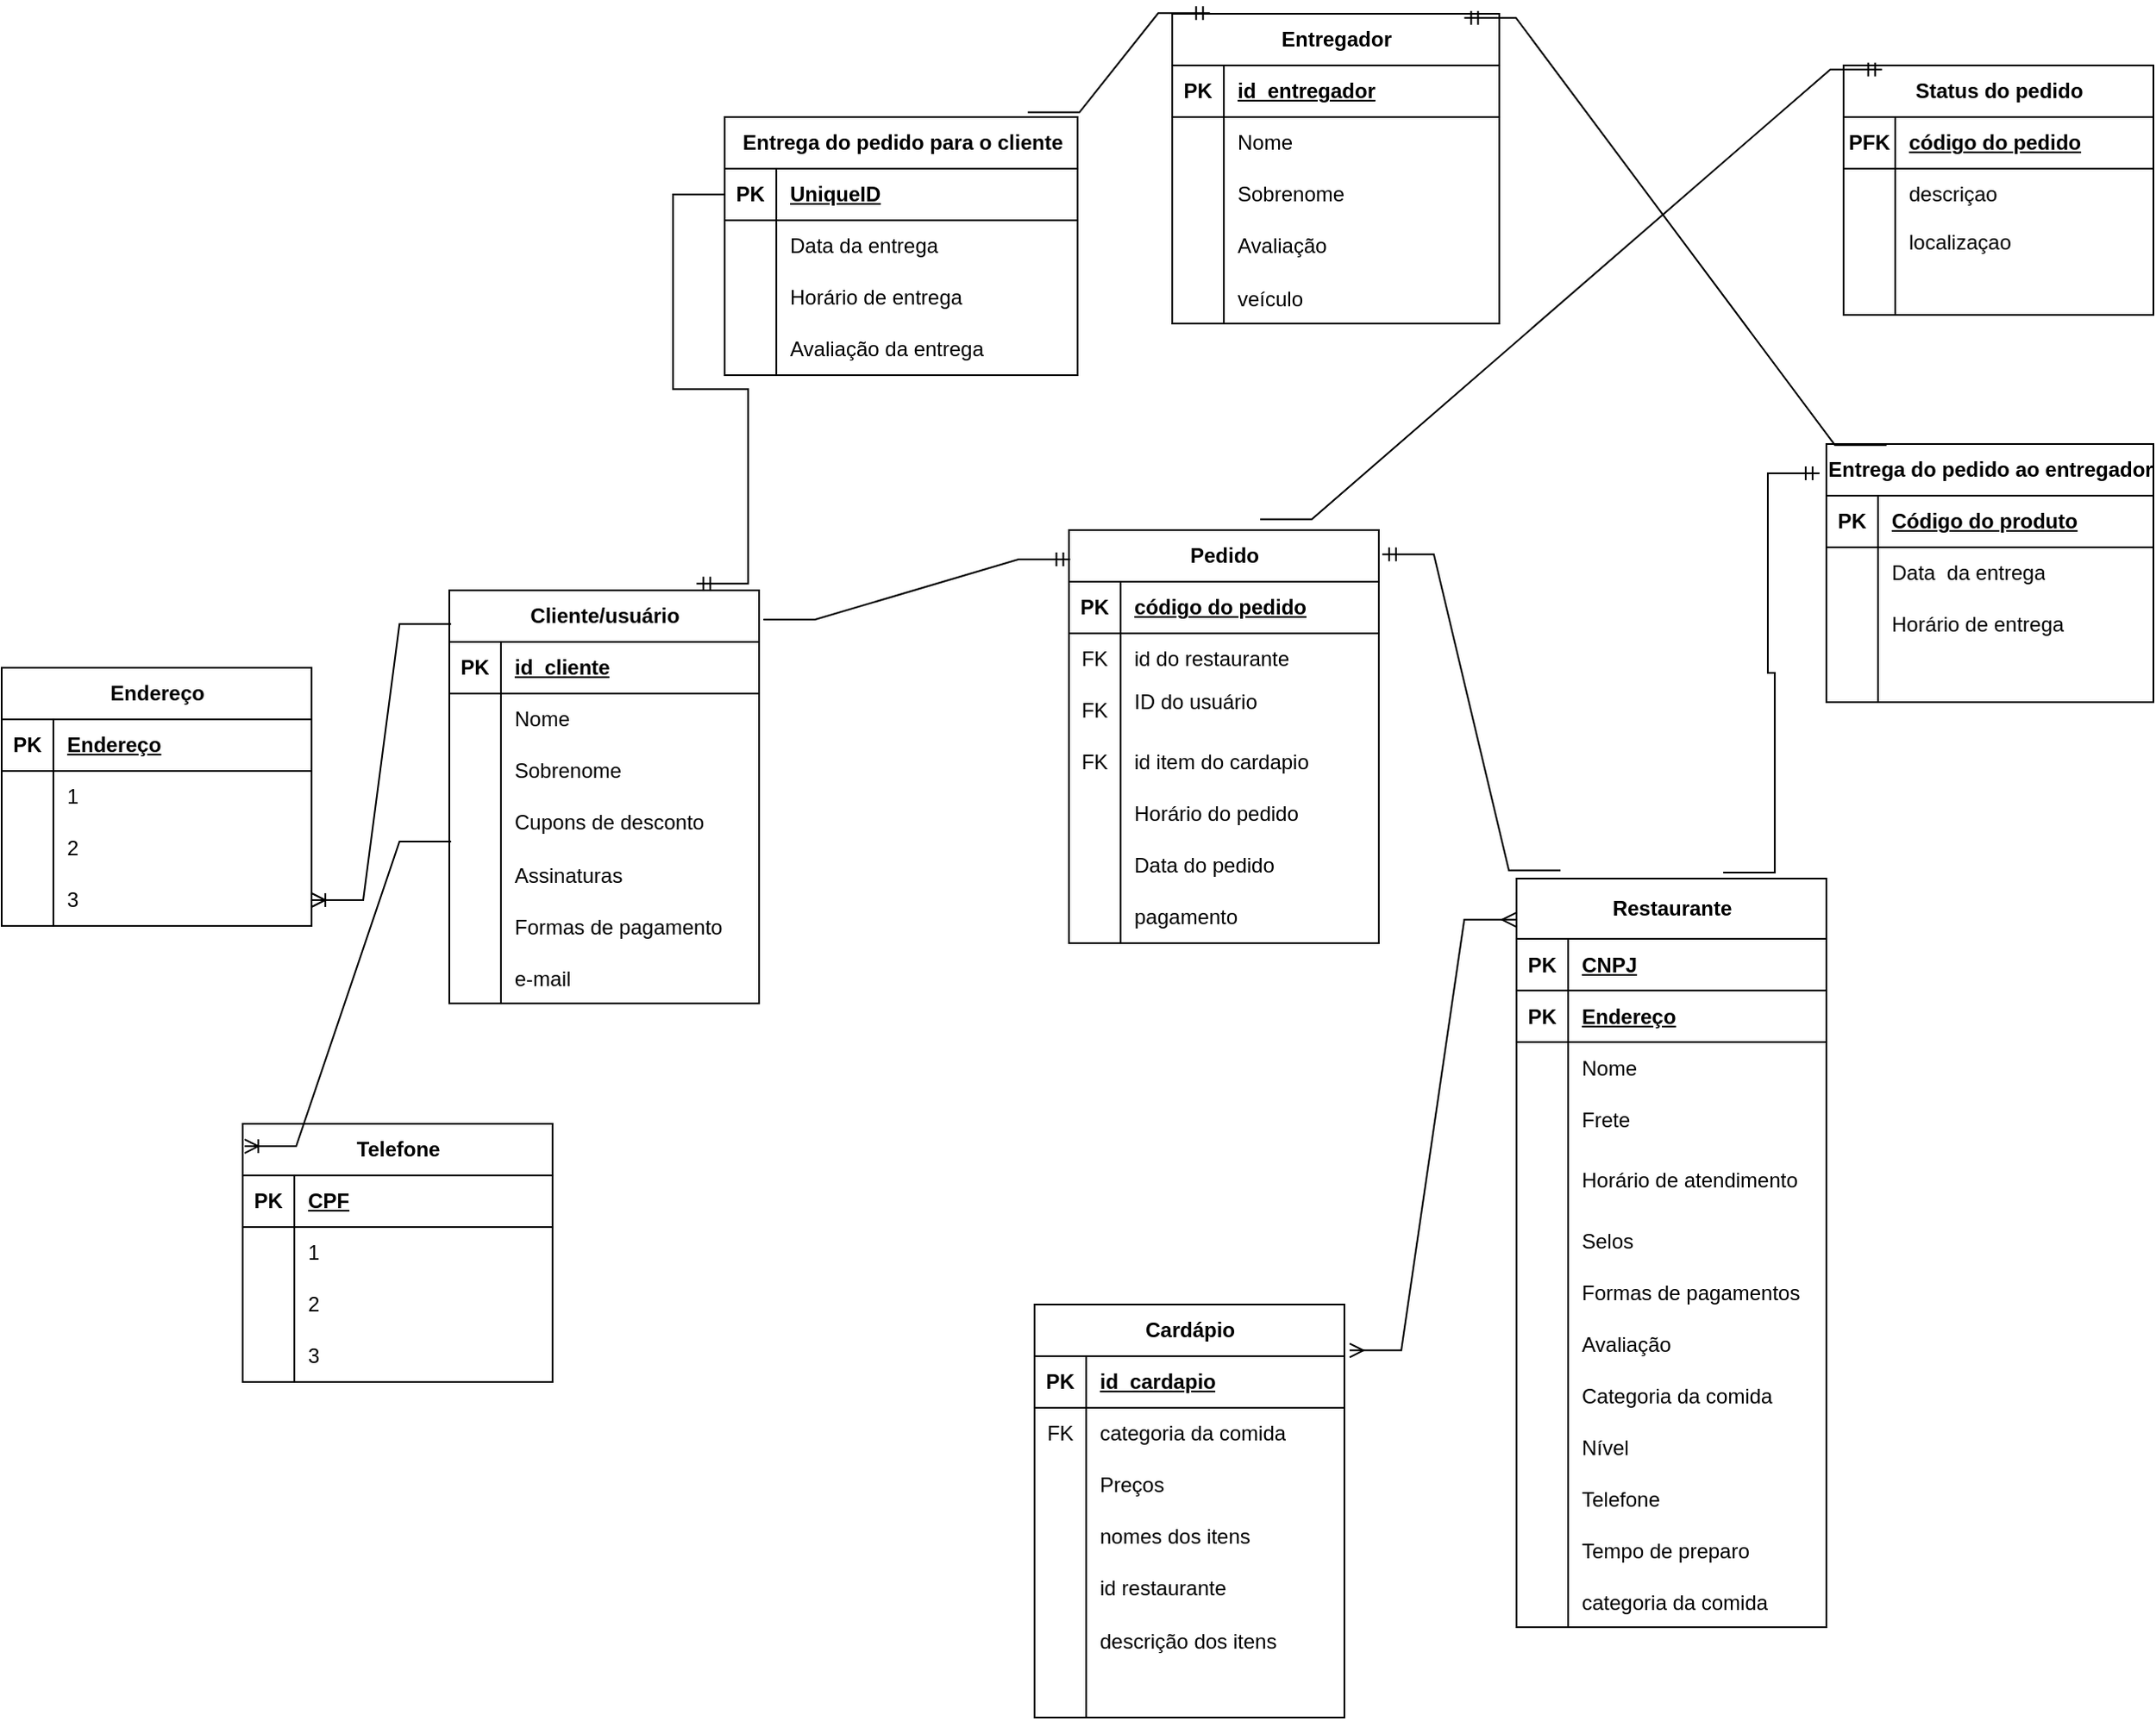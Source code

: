 <mxfile version="21.7.4" type="github">
  <diagram name="Página-1" id="GQ1iokWplIx3vgtv8C1u">
    <mxGraphModel dx="1679" dy="936" grid="1" gridSize="10" guides="1" tooltips="1" connect="1" arrows="1" fold="1" page="1" pageScale="1" pageWidth="3300" pageHeight="4681" math="0" shadow="0">
      <root>
        <mxCell id="0" />
        <mxCell id="1" parent="0" />
        <mxCell id="TmRVu0Wx_0IjWmSM-wcC-15" value="Restaurante" style="shape=table;startSize=35;container=1;collapsible=1;childLayout=tableLayout;fixedRows=1;rowLines=0;fontStyle=1;align=center;resizeLast=1;html=1;" parent="1" vertex="1">
          <mxGeometry x="940" y="532.5" width="180" height="435" as="geometry" />
        </mxCell>
        <mxCell id="TmRVu0Wx_0IjWmSM-wcC-16" value="" style="shape=tableRow;horizontal=0;startSize=0;swimlaneHead=0;swimlaneBody=0;fillColor=none;collapsible=0;dropTarget=0;points=[[0,0.5],[1,0.5]];portConstraint=eastwest;top=0;left=0;right=0;bottom=1;" parent="TmRVu0Wx_0IjWmSM-wcC-15" vertex="1">
          <mxGeometry y="35" width="180" height="30" as="geometry" />
        </mxCell>
        <mxCell id="TmRVu0Wx_0IjWmSM-wcC-17" value="PK" style="shape=partialRectangle;connectable=0;fillColor=none;top=0;left=0;bottom=0;right=0;fontStyle=1;overflow=hidden;whiteSpace=wrap;html=1;" parent="TmRVu0Wx_0IjWmSM-wcC-16" vertex="1">
          <mxGeometry width="30" height="30" as="geometry">
            <mxRectangle width="30" height="30" as="alternateBounds" />
          </mxGeometry>
        </mxCell>
        <mxCell id="TmRVu0Wx_0IjWmSM-wcC-18" value="CNPJ" style="shape=partialRectangle;connectable=0;fillColor=none;top=0;left=0;bottom=0;right=0;align=left;spacingLeft=6;fontStyle=5;overflow=hidden;whiteSpace=wrap;html=1;" parent="TmRVu0Wx_0IjWmSM-wcC-16" vertex="1">
          <mxGeometry x="30" width="150" height="30" as="geometry">
            <mxRectangle width="150" height="30" as="alternateBounds" />
          </mxGeometry>
        </mxCell>
        <mxCell id="TmRVu0Wx_0IjWmSM-wcC-123" value="" style="shape=tableRow;horizontal=0;startSize=0;swimlaneHead=0;swimlaneBody=0;fillColor=none;collapsible=0;dropTarget=0;points=[[0,0.5],[1,0.5]];portConstraint=eastwest;top=0;left=0;right=0;bottom=1;" parent="TmRVu0Wx_0IjWmSM-wcC-15" vertex="1">
          <mxGeometry y="65" width="180" height="30" as="geometry" />
        </mxCell>
        <mxCell id="TmRVu0Wx_0IjWmSM-wcC-124" value="PK" style="shape=partialRectangle;connectable=0;fillColor=none;top=0;left=0;bottom=0;right=0;fontStyle=1;overflow=hidden;whiteSpace=wrap;html=1;" parent="TmRVu0Wx_0IjWmSM-wcC-123" vertex="1">
          <mxGeometry width="30" height="30" as="geometry">
            <mxRectangle width="30" height="30" as="alternateBounds" />
          </mxGeometry>
        </mxCell>
        <mxCell id="TmRVu0Wx_0IjWmSM-wcC-125" value="Endereço" style="shape=partialRectangle;connectable=0;fillColor=none;top=0;left=0;bottom=0;right=0;align=left;spacingLeft=6;fontStyle=5;overflow=hidden;whiteSpace=wrap;html=1;" parent="TmRVu0Wx_0IjWmSM-wcC-123" vertex="1">
          <mxGeometry x="30" width="150" height="30" as="geometry">
            <mxRectangle width="150" height="30" as="alternateBounds" />
          </mxGeometry>
        </mxCell>
        <mxCell id="TmRVu0Wx_0IjWmSM-wcC-19" value="" style="shape=tableRow;horizontal=0;startSize=0;swimlaneHead=0;swimlaneBody=0;fillColor=none;collapsible=0;dropTarget=0;points=[[0,0.5],[1,0.5]];portConstraint=eastwest;top=0;left=0;right=0;bottom=0;" parent="TmRVu0Wx_0IjWmSM-wcC-15" vertex="1">
          <mxGeometry y="95" width="180" height="30" as="geometry" />
        </mxCell>
        <mxCell id="TmRVu0Wx_0IjWmSM-wcC-20" value="" style="shape=partialRectangle;connectable=0;fillColor=none;top=0;left=0;bottom=0;right=0;editable=1;overflow=hidden;whiteSpace=wrap;html=1;" parent="TmRVu0Wx_0IjWmSM-wcC-19" vertex="1">
          <mxGeometry width="30" height="30" as="geometry">
            <mxRectangle width="30" height="30" as="alternateBounds" />
          </mxGeometry>
        </mxCell>
        <mxCell id="TmRVu0Wx_0IjWmSM-wcC-21" value="Nome" style="shape=partialRectangle;connectable=0;fillColor=none;top=0;left=0;bottom=0;right=0;align=left;spacingLeft=6;overflow=hidden;whiteSpace=wrap;html=1;" parent="TmRVu0Wx_0IjWmSM-wcC-19" vertex="1">
          <mxGeometry x="30" width="150" height="30" as="geometry">
            <mxRectangle width="150" height="30" as="alternateBounds" />
          </mxGeometry>
        </mxCell>
        <mxCell id="TmRVu0Wx_0IjWmSM-wcC-22" value="" style="shape=tableRow;horizontal=0;startSize=0;swimlaneHead=0;swimlaneBody=0;fillColor=none;collapsible=0;dropTarget=0;points=[[0,0.5],[1,0.5]];portConstraint=eastwest;top=0;left=0;right=0;bottom=0;" parent="TmRVu0Wx_0IjWmSM-wcC-15" vertex="1">
          <mxGeometry y="125" width="180" height="30" as="geometry" />
        </mxCell>
        <mxCell id="TmRVu0Wx_0IjWmSM-wcC-23" value="" style="shape=partialRectangle;connectable=0;fillColor=none;top=0;left=0;bottom=0;right=0;editable=1;overflow=hidden;whiteSpace=wrap;html=1;" parent="TmRVu0Wx_0IjWmSM-wcC-22" vertex="1">
          <mxGeometry width="30" height="30" as="geometry">
            <mxRectangle width="30" height="30" as="alternateBounds" />
          </mxGeometry>
        </mxCell>
        <mxCell id="TmRVu0Wx_0IjWmSM-wcC-24" value="Frete&amp;nbsp;" style="shape=partialRectangle;connectable=0;fillColor=none;top=0;left=0;bottom=0;right=0;align=left;spacingLeft=6;overflow=hidden;whiteSpace=wrap;html=1;" parent="TmRVu0Wx_0IjWmSM-wcC-22" vertex="1">
          <mxGeometry x="30" width="150" height="30" as="geometry">
            <mxRectangle width="150" height="30" as="alternateBounds" />
          </mxGeometry>
        </mxCell>
        <mxCell id="TmRVu0Wx_0IjWmSM-wcC-25" value="" style="shape=tableRow;horizontal=0;startSize=0;swimlaneHead=0;swimlaneBody=0;fillColor=none;collapsible=0;dropTarget=0;points=[[0,0.5],[1,0.5]];portConstraint=eastwest;top=0;left=0;right=0;bottom=0;" parent="TmRVu0Wx_0IjWmSM-wcC-15" vertex="1">
          <mxGeometry y="155" width="180" height="40" as="geometry" />
        </mxCell>
        <mxCell id="TmRVu0Wx_0IjWmSM-wcC-26" value="" style="shape=partialRectangle;connectable=0;fillColor=none;top=0;left=0;bottom=0;right=0;editable=1;overflow=hidden;whiteSpace=wrap;html=1;" parent="TmRVu0Wx_0IjWmSM-wcC-25" vertex="1">
          <mxGeometry width="30" height="40" as="geometry">
            <mxRectangle width="30" height="40" as="alternateBounds" />
          </mxGeometry>
        </mxCell>
        <mxCell id="TmRVu0Wx_0IjWmSM-wcC-27" value="Horário de atendimento" style="shape=partialRectangle;connectable=0;fillColor=none;top=0;left=0;bottom=0;right=0;align=left;spacingLeft=6;overflow=hidden;whiteSpace=wrap;html=1;" parent="TmRVu0Wx_0IjWmSM-wcC-25" vertex="1">
          <mxGeometry x="30" width="150" height="40" as="geometry">
            <mxRectangle width="150" height="40" as="alternateBounds" />
          </mxGeometry>
        </mxCell>
        <mxCell id="TmRVu0Wx_0IjWmSM-wcC-110" value="" style="shape=tableRow;horizontal=0;startSize=0;swimlaneHead=0;swimlaneBody=0;fillColor=none;collapsible=0;dropTarget=0;points=[[0,0.5],[1,0.5]];portConstraint=eastwest;top=0;left=0;right=0;bottom=0;" parent="TmRVu0Wx_0IjWmSM-wcC-15" vertex="1">
          <mxGeometry y="195" width="180" height="30" as="geometry" />
        </mxCell>
        <mxCell id="TmRVu0Wx_0IjWmSM-wcC-111" value="" style="shape=partialRectangle;connectable=0;fillColor=none;top=0;left=0;bottom=0;right=0;editable=1;overflow=hidden;" parent="TmRVu0Wx_0IjWmSM-wcC-110" vertex="1">
          <mxGeometry width="30" height="30" as="geometry">
            <mxRectangle width="30" height="30" as="alternateBounds" />
          </mxGeometry>
        </mxCell>
        <mxCell id="TmRVu0Wx_0IjWmSM-wcC-112" value="Selos" style="shape=partialRectangle;connectable=0;fillColor=none;top=0;left=0;bottom=0;right=0;align=left;spacingLeft=6;overflow=hidden;" parent="TmRVu0Wx_0IjWmSM-wcC-110" vertex="1">
          <mxGeometry x="30" width="150" height="30" as="geometry">
            <mxRectangle width="150" height="30" as="alternateBounds" />
          </mxGeometry>
        </mxCell>
        <mxCell id="TmRVu0Wx_0IjWmSM-wcC-114" value="" style="shape=tableRow;horizontal=0;startSize=0;swimlaneHead=0;swimlaneBody=0;fillColor=none;collapsible=0;dropTarget=0;points=[[0,0.5],[1,0.5]];portConstraint=eastwest;top=0;left=0;right=0;bottom=0;" parent="TmRVu0Wx_0IjWmSM-wcC-15" vertex="1">
          <mxGeometry y="225" width="180" height="30" as="geometry" />
        </mxCell>
        <mxCell id="TmRVu0Wx_0IjWmSM-wcC-115" value="" style="shape=partialRectangle;connectable=0;fillColor=none;top=0;left=0;bottom=0;right=0;editable=1;overflow=hidden;" parent="TmRVu0Wx_0IjWmSM-wcC-114" vertex="1">
          <mxGeometry width="30" height="30" as="geometry">
            <mxRectangle width="30" height="30" as="alternateBounds" />
          </mxGeometry>
        </mxCell>
        <mxCell id="TmRVu0Wx_0IjWmSM-wcC-116" value="Formas de pagamentos" style="shape=partialRectangle;connectable=0;fillColor=none;top=0;left=0;bottom=0;right=0;align=left;spacingLeft=6;overflow=hidden;" parent="TmRVu0Wx_0IjWmSM-wcC-114" vertex="1">
          <mxGeometry x="30" width="150" height="30" as="geometry">
            <mxRectangle width="150" height="30" as="alternateBounds" />
          </mxGeometry>
        </mxCell>
        <mxCell id="TmRVu0Wx_0IjWmSM-wcC-117" value="" style="shape=tableRow;horizontal=0;startSize=0;swimlaneHead=0;swimlaneBody=0;fillColor=none;collapsible=0;dropTarget=0;points=[[0,0.5],[1,0.5]];portConstraint=eastwest;top=0;left=0;right=0;bottom=0;" parent="TmRVu0Wx_0IjWmSM-wcC-15" vertex="1">
          <mxGeometry y="255" width="180" height="30" as="geometry" />
        </mxCell>
        <mxCell id="TmRVu0Wx_0IjWmSM-wcC-118" value="" style="shape=partialRectangle;connectable=0;fillColor=none;top=0;left=0;bottom=0;right=0;editable=1;overflow=hidden;" parent="TmRVu0Wx_0IjWmSM-wcC-117" vertex="1">
          <mxGeometry width="30" height="30" as="geometry">
            <mxRectangle width="30" height="30" as="alternateBounds" />
          </mxGeometry>
        </mxCell>
        <mxCell id="TmRVu0Wx_0IjWmSM-wcC-119" value="Avaliação" style="shape=partialRectangle;connectable=0;fillColor=none;top=0;left=0;bottom=0;right=0;align=left;spacingLeft=6;overflow=hidden;" parent="TmRVu0Wx_0IjWmSM-wcC-117" vertex="1">
          <mxGeometry x="30" width="150" height="30" as="geometry">
            <mxRectangle width="150" height="30" as="alternateBounds" />
          </mxGeometry>
        </mxCell>
        <mxCell id="TmRVu0Wx_0IjWmSM-wcC-120" value="" style="shape=tableRow;horizontal=0;startSize=0;swimlaneHead=0;swimlaneBody=0;fillColor=none;collapsible=0;dropTarget=0;points=[[0,0.5],[1,0.5]];portConstraint=eastwest;top=0;left=0;right=0;bottom=0;" parent="TmRVu0Wx_0IjWmSM-wcC-15" vertex="1">
          <mxGeometry y="285" width="180" height="30" as="geometry" />
        </mxCell>
        <mxCell id="TmRVu0Wx_0IjWmSM-wcC-121" value="" style="shape=partialRectangle;connectable=0;fillColor=none;top=0;left=0;bottom=0;right=0;editable=1;overflow=hidden;" parent="TmRVu0Wx_0IjWmSM-wcC-120" vertex="1">
          <mxGeometry width="30" height="30" as="geometry">
            <mxRectangle width="30" height="30" as="alternateBounds" />
          </mxGeometry>
        </mxCell>
        <mxCell id="TmRVu0Wx_0IjWmSM-wcC-122" value="Categoria da comida" style="shape=partialRectangle;connectable=0;fillColor=none;top=0;left=0;bottom=0;right=0;align=left;spacingLeft=6;overflow=hidden;" parent="TmRVu0Wx_0IjWmSM-wcC-120" vertex="1">
          <mxGeometry x="30" width="150" height="30" as="geometry">
            <mxRectangle width="150" height="30" as="alternateBounds" />
          </mxGeometry>
        </mxCell>
        <mxCell id="TmRVu0Wx_0IjWmSM-wcC-126" value="" style="shape=tableRow;horizontal=0;startSize=0;swimlaneHead=0;swimlaneBody=0;fillColor=none;collapsible=0;dropTarget=0;points=[[0,0.5],[1,0.5]];portConstraint=eastwest;top=0;left=0;right=0;bottom=0;" parent="TmRVu0Wx_0IjWmSM-wcC-15" vertex="1">
          <mxGeometry y="315" width="180" height="30" as="geometry" />
        </mxCell>
        <mxCell id="TmRVu0Wx_0IjWmSM-wcC-127" value="" style="shape=partialRectangle;connectable=0;fillColor=none;top=0;left=0;bottom=0;right=0;editable=1;overflow=hidden;" parent="TmRVu0Wx_0IjWmSM-wcC-126" vertex="1">
          <mxGeometry width="30" height="30" as="geometry">
            <mxRectangle width="30" height="30" as="alternateBounds" />
          </mxGeometry>
        </mxCell>
        <mxCell id="TmRVu0Wx_0IjWmSM-wcC-128" value="Nível" style="shape=partialRectangle;connectable=0;fillColor=none;top=0;left=0;bottom=0;right=0;align=left;spacingLeft=6;overflow=hidden;" parent="TmRVu0Wx_0IjWmSM-wcC-126" vertex="1">
          <mxGeometry x="30" width="150" height="30" as="geometry">
            <mxRectangle width="150" height="30" as="alternateBounds" />
          </mxGeometry>
        </mxCell>
        <mxCell id="TmRVu0Wx_0IjWmSM-wcC-197" value="" style="shape=tableRow;horizontal=0;startSize=0;swimlaneHead=0;swimlaneBody=0;fillColor=none;collapsible=0;dropTarget=0;points=[[0,0.5],[1,0.5]];portConstraint=eastwest;top=0;left=0;right=0;bottom=0;" parent="TmRVu0Wx_0IjWmSM-wcC-15" vertex="1">
          <mxGeometry y="345" width="180" height="30" as="geometry" />
        </mxCell>
        <mxCell id="TmRVu0Wx_0IjWmSM-wcC-198" value="" style="shape=partialRectangle;connectable=0;fillColor=none;top=0;left=0;bottom=0;right=0;editable=1;overflow=hidden;" parent="TmRVu0Wx_0IjWmSM-wcC-197" vertex="1">
          <mxGeometry width="30" height="30" as="geometry">
            <mxRectangle width="30" height="30" as="alternateBounds" />
          </mxGeometry>
        </mxCell>
        <mxCell id="TmRVu0Wx_0IjWmSM-wcC-199" value="Telefone" style="shape=partialRectangle;connectable=0;fillColor=none;top=0;left=0;bottom=0;right=0;align=left;spacingLeft=6;overflow=hidden;" parent="TmRVu0Wx_0IjWmSM-wcC-197" vertex="1">
          <mxGeometry x="30" width="150" height="30" as="geometry">
            <mxRectangle width="150" height="30" as="alternateBounds" />
          </mxGeometry>
        </mxCell>
        <mxCell id="axs11ttLiC26CThLi7rM-16" value="" style="shape=tableRow;horizontal=0;startSize=0;swimlaneHead=0;swimlaneBody=0;fillColor=none;collapsible=0;dropTarget=0;points=[[0,0.5],[1,0.5]];portConstraint=eastwest;top=0;left=0;right=0;bottom=0;" vertex="1" parent="TmRVu0Wx_0IjWmSM-wcC-15">
          <mxGeometry y="375" width="180" height="30" as="geometry" />
        </mxCell>
        <mxCell id="axs11ttLiC26CThLi7rM-17" value="" style="shape=partialRectangle;connectable=0;fillColor=none;top=0;left=0;bottom=0;right=0;editable=1;overflow=hidden;" vertex="1" parent="axs11ttLiC26CThLi7rM-16">
          <mxGeometry width="30" height="30" as="geometry">
            <mxRectangle width="30" height="30" as="alternateBounds" />
          </mxGeometry>
        </mxCell>
        <mxCell id="axs11ttLiC26CThLi7rM-18" value="Tempo de preparo" style="shape=partialRectangle;connectable=0;fillColor=none;top=0;left=0;bottom=0;right=0;align=left;spacingLeft=6;overflow=hidden;" vertex="1" parent="axs11ttLiC26CThLi7rM-16">
          <mxGeometry x="30" width="150" height="30" as="geometry">
            <mxRectangle width="150" height="30" as="alternateBounds" />
          </mxGeometry>
        </mxCell>
        <mxCell id="axs11ttLiC26CThLi7rM-22" value="" style="shape=tableRow;horizontal=0;startSize=0;swimlaneHead=0;swimlaneBody=0;fillColor=none;collapsible=0;dropTarget=0;points=[[0,0.5],[1,0.5]];portConstraint=eastwest;top=0;left=0;right=0;bottom=0;" vertex="1" parent="TmRVu0Wx_0IjWmSM-wcC-15">
          <mxGeometry y="405" width="180" height="30" as="geometry" />
        </mxCell>
        <mxCell id="axs11ttLiC26CThLi7rM-23" value="" style="shape=partialRectangle;connectable=0;fillColor=none;top=0;left=0;bottom=0;right=0;editable=1;overflow=hidden;" vertex="1" parent="axs11ttLiC26CThLi7rM-22">
          <mxGeometry width="30" height="30" as="geometry">
            <mxRectangle width="30" height="30" as="alternateBounds" />
          </mxGeometry>
        </mxCell>
        <mxCell id="axs11ttLiC26CThLi7rM-24" value="categoria da comida" style="shape=partialRectangle;connectable=0;fillColor=none;top=0;left=0;bottom=0;right=0;align=left;spacingLeft=6;overflow=hidden;" vertex="1" parent="axs11ttLiC26CThLi7rM-22">
          <mxGeometry x="30" width="150" height="30" as="geometry">
            <mxRectangle width="150" height="30" as="alternateBounds" />
          </mxGeometry>
        </mxCell>
        <mxCell id="TmRVu0Wx_0IjWmSM-wcC-44" value="Cliente/usuário" style="shape=table;startSize=30;container=1;collapsible=1;childLayout=tableLayout;fixedRows=1;rowLines=0;fontStyle=1;align=center;resizeLast=1;html=1;" parent="1" vertex="1">
          <mxGeometry x="320" y="365" width="180" height="240" as="geometry" />
        </mxCell>
        <mxCell id="TmRVu0Wx_0IjWmSM-wcC-45" value="" style="shape=tableRow;horizontal=0;startSize=0;swimlaneHead=0;swimlaneBody=0;fillColor=none;collapsible=0;dropTarget=0;points=[[0,0.5],[1,0.5]];portConstraint=eastwest;top=0;left=0;right=0;bottom=1;" parent="TmRVu0Wx_0IjWmSM-wcC-44" vertex="1">
          <mxGeometry y="30" width="180" height="30" as="geometry" />
        </mxCell>
        <mxCell id="TmRVu0Wx_0IjWmSM-wcC-46" value="PK" style="shape=partialRectangle;connectable=0;fillColor=none;top=0;left=0;bottom=0;right=0;fontStyle=1;overflow=hidden;whiteSpace=wrap;html=1;" parent="TmRVu0Wx_0IjWmSM-wcC-45" vertex="1">
          <mxGeometry width="30" height="30" as="geometry">
            <mxRectangle width="30" height="30" as="alternateBounds" />
          </mxGeometry>
        </mxCell>
        <mxCell id="TmRVu0Wx_0IjWmSM-wcC-47" value="id_cliente" style="shape=partialRectangle;connectable=0;fillColor=none;top=0;left=0;bottom=0;right=0;align=left;spacingLeft=6;fontStyle=5;overflow=hidden;whiteSpace=wrap;html=1;" parent="TmRVu0Wx_0IjWmSM-wcC-45" vertex="1">
          <mxGeometry x="30" width="150" height="30" as="geometry">
            <mxRectangle width="150" height="30" as="alternateBounds" />
          </mxGeometry>
        </mxCell>
        <mxCell id="TmRVu0Wx_0IjWmSM-wcC-48" value="" style="shape=tableRow;horizontal=0;startSize=0;swimlaneHead=0;swimlaneBody=0;fillColor=none;collapsible=0;dropTarget=0;points=[[0,0.5],[1,0.5]];portConstraint=eastwest;top=0;left=0;right=0;bottom=0;" parent="TmRVu0Wx_0IjWmSM-wcC-44" vertex="1">
          <mxGeometry y="60" width="180" height="30" as="geometry" />
        </mxCell>
        <mxCell id="TmRVu0Wx_0IjWmSM-wcC-49" value="" style="shape=partialRectangle;connectable=0;fillColor=none;top=0;left=0;bottom=0;right=0;editable=1;overflow=hidden;whiteSpace=wrap;html=1;" parent="TmRVu0Wx_0IjWmSM-wcC-48" vertex="1">
          <mxGeometry width="30" height="30" as="geometry">
            <mxRectangle width="30" height="30" as="alternateBounds" />
          </mxGeometry>
        </mxCell>
        <mxCell id="TmRVu0Wx_0IjWmSM-wcC-50" value="Nome" style="shape=partialRectangle;connectable=0;fillColor=none;top=0;left=0;bottom=0;right=0;align=left;spacingLeft=6;overflow=hidden;whiteSpace=wrap;html=1;" parent="TmRVu0Wx_0IjWmSM-wcC-48" vertex="1">
          <mxGeometry x="30" width="150" height="30" as="geometry">
            <mxRectangle width="150" height="30" as="alternateBounds" />
          </mxGeometry>
        </mxCell>
        <mxCell id="TmRVu0Wx_0IjWmSM-wcC-51" value="" style="shape=tableRow;horizontal=0;startSize=0;swimlaneHead=0;swimlaneBody=0;fillColor=none;collapsible=0;dropTarget=0;points=[[0,0.5],[1,0.5]];portConstraint=eastwest;top=0;left=0;right=0;bottom=0;" parent="TmRVu0Wx_0IjWmSM-wcC-44" vertex="1">
          <mxGeometry y="90" width="180" height="30" as="geometry" />
        </mxCell>
        <mxCell id="TmRVu0Wx_0IjWmSM-wcC-52" value="" style="shape=partialRectangle;connectable=0;fillColor=none;top=0;left=0;bottom=0;right=0;editable=1;overflow=hidden;whiteSpace=wrap;html=1;" parent="TmRVu0Wx_0IjWmSM-wcC-51" vertex="1">
          <mxGeometry width="30" height="30" as="geometry">
            <mxRectangle width="30" height="30" as="alternateBounds" />
          </mxGeometry>
        </mxCell>
        <mxCell id="TmRVu0Wx_0IjWmSM-wcC-53" value="Sobrenome" style="shape=partialRectangle;connectable=0;fillColor=none;top=0;left=0;bottom=0;right=0;align=left;spacingLeft=6;overflow=hidden;whiteSpace=wrap;html=1;" parent="TmRVu0Wx_0IjWmSM-wcC-51" vertex="1">
          <mxGeometry x="30" width="150" height="30" as="geometry">
            <mxRectangle width="150" height="30" as="alternateBounds" />
          </mxGeometry>
        </mxCell>
        <mxCell id="TmRVu0Wx_0IjWmSM-wcC-54" value="" style="shape=tableRow;horizontal=0;startSize=0;swimlaneHead=0;swimlaneBody=0;fillColor=none;collapsible=0;dropTarget=0;points=[[0,0.5],[1,0.5]];portConstraint=eastwest;top=0;left=0;right=0;bottom=0;" parent="TmRVu0Wx_0IjWmSM-wcC-44" vertex="1">
          <mxGeometry y="120" width="180" height="30" as="geometry" />
        </mxCell>
        <mxCell id="TmRVu0Wx_0IjWmSM-wcC-55" value="" style="shape=partialRectangle;connectable=0;fillColor=none;top=0;left=0;bottom=0;right=0;editable=1;overflow=hidden;whiteSpace=wrap;html=1;" parent="TmRVu0Wx_0IjWmSM-wcC-54" vertex="1">
          <mxGeometry width="30" height="30" as="geometry">
            <mxRectangle width="30" height="30" as="alternateBounds" />
          </mxGeometry>
        </mxCell>
        <mxCell id="TmRVu0Wx_0IjWmSM-wcC-56" value="Cupons de desconto" style="shape=partialRectangle;connectable=0;fillColor=none;top=0;left=0;bottom=0;right=0;align=left;spacingLeft=6;overflow=hidden;whiteSpace=wrap;html=1;" parent="TmRVu0Wx_0IjWmSM-wcC-54" vertex="1">
          <mxGeometry x="30" width="150" height="30" as="geometry">
            <mxRectangle width="150" height="30" as="alternateBounds" />
          </mxGeometry>
        </mxCell>
        <mxCell id="TmRVu0Wx_0IjWmSM-wcC-142" value="" style="shape=tableRow;horizontal=0;startSize=0;swimlaneHead=0;swimlaneBody=0;fillColor=none;collapsible=0;dropTarget=0;points=[[0,0.5],[1,0.5]];portConstraint=eastwest;top=0;left=0;right=0;bottom=0;" parent="TmRVu0Wx_0IjWmSM-wcC-44" vertex="1">
          <mxGeometry y="150" width="180" height="30" as="geometry" />
        </mxCell>
        <mxCell id="TmRVu0Wx_0IjWmSM-wcC-143" value="" style="shape=partialRectangle;connectable=0;fillColor=none;top=0;left=0;bottom=0;right=0;editable=1;overflow=hidden;" parent="TmRVu0Wx_0IjWmSM-wcC-142" vertex="1">
          <mxGeometry width="30" height="30" as="geometry">
            <mxRectangle width="30" height="30" as="alternateBounds" />
          </mxGeometry>
        </mxCell>
        <mxCell id="TmRVu0Wx_0IjWmSM-wcC-144" value="Assinaturas" style="shape=partialRectangle;connectable=0;fillColor=none;top=0;left=0;bottom=0;right=0;align=left;spacingLeft=6;overflow=hidden;" parent="TmRVu0Wx_0IjWmSM-wcC-142" vertex="1">
          <mxGeometry x="30" width="150" height="30" as="geometry">
            <mxRectangle width="150" height="30" as="alternateBounds" />
          </mxGeometry>
        </mxCell>
        <mxCell id="TmRVu0Wx_0IjWmSM-wcC-145" value="" style="shape=tableRow;horizontal=0;startSize=0;swimlaneHead=0;swimlaneBody=0;fillColor=none;collapsible=0;dropTarget=0;points=[[0,0.5],[1,0.5]];portConstraint=eastwest;top=0;left=0;right=0;bottom=0;" parent="TmRVu0Wx_0IjWmSM-wcC-44" vertex="1">
          <mxGeometry y="180" width="180" height="30" as="geometry" />
        </mxCell>
        <mxCell id="TmRVu0Wx_0IjWmSM-wcC-146" value="" style="shape=partialRectangle;connectable=0;fillColor=none;top=0;left=0;bottom=0;right=0;editable=1;overflow=hidden;" parent="TmRVu0Wx_0IjWmSM-wcC-145" vertex="1">
          <mxGeometry width="30" height="30" as="geometry">
            <mxRectangle width="30" height="30" as="alternateBounds" />
          </mxGeometry>
        </mxCell>
        <mxCell id="TmRVu0Wx_0IjWmSM-wcC-147" value="Formas de pagamento" style="shape=partialRectangle;connectable=0;fillColor=none;top=0;left=0;bottom=0;right=0;align=left;spacingLeft=6;overflow=hidden;" parent="TmRVu0Wx_0IjWmSM-wcC-145" vertex="1">
          <mxGeometry x="30" width="150" height="30" as="geometry">
            <mxRectangle width="150" height="30" as="alternateBounds" />
          </mxGeometry>
        </mxCell>
        <mxCell id="axs11ttLiC26CThLi7rM-19" value="" style="shape=tableRow;horizontal=0;startSize=0;swimlaneHead=0;swimlaneBody=0;fillColor=none;collapsible=0;dropTarget=0;points=[[0,0.5],[1,0.5]];portConstraint=eastwest;top=0;left=0;right=0;bottom=0;" vertex="1" parent="TmRVu0Wx_0IjWmSM-wcC-44">
          <mxGeometry y="210" width="180" height="30" as="geometry" />
        </mxCell>
        <mxCell id="axs11ttLiC26CThLi7rM-20" value="" style="shape=partialRectangle;connectable=0;fillColor=none;top=0;left=0;bottom=0;right=0;editable=1;overflow=hidden;" vertex="1" parent="axs11ttLiC26CThLi7rM-19">
          <mxGeometry width="30" height="30" as="geometry">
            <mxRectangle width="30" height="30" as="alternateBounds" />
          </mxGeometry>
        </mxCell>
        <mxCell id="axs11ttLiC26CThLi7rM-21" value="e-mail" style="shape=partialRectangle;connectable=0;fillColor=none;top=0;left=0;bottom=0;right=0;align=left;spacingLeft=6;overflow=hidden;" vertex="1" parent="axs11ttLiC26CThLi7rM-19">
          <mxGeometry x="30" width="150" height="30" as="geometry">
            <mxRectangle width="150" height="30" as="alternateBounds" />
          </mxGeometry>
        </mxCell>
        <mxCell id="TmRVu0Wx_0IjWmSM-wcC-57" value="Entregador" style="shape=table;startSize=30;container=1;collapsible=1;childLayout=tableLayout;fixedRows=1;rowLines=0;fontStyle=1;align=center;resizeLast=1;html=1;" parent="1" vertex="1">
          <mxGeometry x="740" y="30" width="190" height="180" as="geometry" />
        </mxCell>
        <mxCell id="TmRVu0Wx_0IjWmSM-wcC-58" value="" style="shape=tableRow;horizontal=0;startSize=0;swimlaneHead=0;swimlaneBody=0;fillColor=none;collapsible=0;dropTarget=0;points=[[0,0.5],[1,0.5]];portConstraint=eastwest;top=0;left=0;right=0;bottom=1;" parent="TmRVu0Wx_0IjWmSM-wcC-57" vertex="1">
          <mxGeometry y="30" width="190" height="30" as="geometry" />
        </mxCell>
        <mxCell id="TmRVu0Wx_0IjWmSM-wcC-59" value="PK" style="shape=partialRectangle;connectable=0;fillColor=none;top=0;left=0;bottom=0;right=0;fontStyle=1;overflow=hidden;whiteSpace=wrap;html=1;" parent="TmRVu0Wx_0IjWmSM-wcC-58" vertex="1">
          <mxGeometry width="30" height="30" as="geometry">
            <mxRectangle width="30" height="30" as="alternateBounds" />
          </mxGeometry>
        </mxCell>
        <mxCell id="TmRVu0Wx_0IjWmSM-wcC-60" value="id_entregador" style="shape=partialRectangle;connectable=0;fillColor=none;top=0;left=0;bottom=0;right=0;align=left;spacingLeft=6;fontStyle=5;overflow=hidden;whiteSpace=wrap;html=1;" parent="TmRVu0Wx_0IjWmSM-wcC-58" vertex="1">
          <mxGeometry x="30" width="160" height="30" as="geometry">
            <mxRectangle width="160" height="30" as="alternateBounds" />
          </mxGeometry>
        </mxCell>
        <mxCell id="TmRVu0Wx_0IjWmSM-wcC-61" value="" style="shape=tableRow;horizontal=0;startSize=0;swimlaneHead=0;swimlaneBody=0;fillColor=none;collapsible=0;dropTarget=0;points=[[0,0.5],[1,0.5]];portConstraint=eastwest;top=0;left=0;right=0;bottom=0;" parent="TmRVu0Wx_0IjWmSM-wcC-57" vertex="1">
          <mxGeometry y="60" width="190" height="30" as="geometry" />
        </mxCell>
        <mxCell id="TmRVu0Wx_0IjWmSM-wcC-62" value="" style="shape=partialRectangle;connectable=0;fillColor=none;top=0;left=0;bottom=0;right=0;editable=1;overflow=hidden;whiteSpace=wrap;html=1;" parent="TmRVu0Wx_0IjWmSM-wcC-61" vertex="1">
          <mxGeometry width="30" height="30" as="geometry">
            <mxRectangle width="30" height="30" as="alternateBounds" />
          </mxGeometry>
        </mxCell>
        <mxCell id="TmRVu0Wx_0IjWmSM-wcC-63" value="Nome" style="shape=partialRectangle;connectable=0;fillColor=none;top=0;left=0;bottom=0;right=0;align=left;spacingLeft=6;overflow=hidden;whiteSpace=wrap;html=1;" parent="TmRVu0Wx_0IjWmSM-wcC-61" vertex="1">
          <mxGeometry x="30" width="160" height="30" as="geometry">
            <mxRectangle width="160" height="30" as="alternateBounds" />
          </mxGeometry>
        </mxCell>
        <mxCell id="TmRVu0Wx_0IjWmSM-wcC-64" value="" style="shape=tableRow;horizontal=0;startSize=0;swimlaneHead=0;swimlaneBody=0;fillColor=none;collapsible=0;dropTarget=0;points=[[0,0.5],[1,0.5]];portConstraint=eastwest;top=0;left=0;right=0;bottom=0;" parent="TmRVu0Wx_0IjWmSM-wcC-57" vertex="1">
          <mxGeometry y="90" width="190" height="30" as="geometry" />
        </mxCell>
        <mxCell id="TmRVu0Wx_0IjWmSM-wcC-65" value="" style="shape=partialRectangle;connectable=0;fillColor=none;top=0;left=0;bottom=0;right=0;editable=1;overflow=hidden;whiteSpace=wrap;html=1;" parent="TmRVu0Wx_0IjWmSM-wcC-64" vertex="1">
          <mxGeometry width="30" height="30" as="geometry">
            <mxRectangle width="30" height="30" as="alternateBounds" />
          </mxGeometry>
        </mxCell>
        <mxCell id="TmRVu0Wx_0IjWmSM-wcC-66" value="Sobrenome" style="shape=partialRectangle;connectable=0;fillColor=none;top=0;left=0;bottom=0;right=0;align=left;spacingLeft=6;overflow=hidden;whiteSpace=wrap;html=1;" parent="TmRVu0Wx_0IjWmSM-wcC-64" vertex="1">
          <mxGeometry x="30" width="160" height="30" as="geometry">
            <mxRectangle width="160" height="30" as="alternateBounds" />
          </mxGeometry>
        </mxCell>
        <mxCell id="TmRVu0Wx_0IjWmSM-wcC-67" value="" style="shape=tableRow;horizontal=0;startSize=0;swimlaneHead=0;swimlaneBody=0;fillColor=none;collapsible=0;dropTarget=0;points=[[0,0.5],[1,0.5]];portConstraint=eastwest;top=0;left=0;right=0;bottom=0;" parent="TmRVu0Wx_0IjWmSM-wcC-57" vertex="1">
          <mxGeometry y="120" width="190" height="30" as="geometry" />
        </mxCell>
        <mxCell id="TmRVu0Wx_0IjWmSM-wcC-68" value="" style="shape=partialRectangle;connectable=0;fillColor=none;top=0;left=0;bottom=0;right=0;editable=1;overflow=hidden;whiteSpace=wrap;html=1;" parent="TmRVu0Wx_0IjWmSM-wcC-67" vertex="1">
          <mxGeometry width="30" height="30" as="geometry">
            <mxRectangle width="30" height="30" as="alternateBounds" />
          </mxGeometry>
        </mxCell>
        <mxCell id="TmRVu0Wx_0IjWmSM-wcC-69" value="Avaliação" style="shape=partialRectangle;connectable=0;fillColor=none;top=0;left=0;bottom=0;right=0;align=left;spacingLeft=6;overflow=hidden;whiteSpace=wrap;html=1;" parent="TmRVu0Wx_0IjWmSM-wcC-67" vertex="1">
          <mxGeometry x="30" width="160" height="30" as="geometry">
            <mxRectangle width="160" height="30" as="alternateBounds" />
          </mxGeometry>
        </mxCell>
        <mxCell id="axs11ttLiC26CThLi7rM-34" value="" style="shape=tableRow;horizontal=0;startSize=0;swimlaneHead=0;swimlaneBody=0;fillColor=none;collapsible=0;dropTarget=0;points=[[0,0.5],[1,0.5]];portConstraint=eastwest;top=0;left=0;right=0;bottom=0;" vertex="1" parent="TmRVu0Wx_0IjWmSM-wcC-57">
          <mxGeometry y="150" width="190" height="30" as="geometry" />
        </mxCell>
        <mxCell id="axs11ttLiC26CThLi7rM-35" value="" style="shape=partialRectangle;connectable=0;fillColor=none;top=0;left=0;bottom=0;right=0;editable=1;overflow=hidden;" vertex="1" parent="axs11ttLiC26CThLi7rM-34">
          <mxGeometry width="30" height="30" as="geometry">
            <mxRectangle width="30" height="30" as="alternateBounds" />
          </mxGeometry>
        </mxCell>
        <mxCell id="axs11ttLiC26CThLi7rM-36" value="veículo" style="shape=partialRectangle;connectable=0;fillColor=none;top=0;left=0;bottom=0;right=0;align=left;spacingLeft=6;overflow=hidden;" vertex="1" parent="axs11ttLiC26CThLi7rM-34">
          <mxGeometry x="30" width="160" height="30" as="geometry">
            <mxRectangle width="160" height="30" as="alternateBounds" />
          </mxGeometry>
        </mxCell>
        <mxCell id="TmRVu0Wx_0IjWmSM-wcC-96" value="Telefone" style="shape=table;startSize=30;container=1;collapsible=1;childLayout=tableLayout;fixedRows=1;rowLines=0;fontStyle=1;align=center;resizeLast=1;html=1;" parent="1" vertex="1">
          <mxGeometry x="200" y="675" width="180" height="150" as="geometry" />
        </mxCell>
        <mxCell id="TmRVu0Wx_0IjWmSM-wcC-97" value="" style="shape=tableRow;horizontal=0;startSize=0;swimlaneHead=0;swimlaneBody=0;fillColor=none;collapsible=0;dropTarget=0;points=[[0,0.5],[1,0.5]];portConstraint=eastwest;top=0;left=0;right=0;bottom=1;" parent="TmRVu0Wx_0IjWmSM-wcC-96" vertex="1">
          <mxGeometry y="30" width="180" height="30" as="geometry" />
        </mxCell>
        <mxCell id="TmRVu0Wx_0IjWmSM-wcC-98" value="PK" style="shape=partialRectangle;connectable=0;fillColor=none;top=0;left=0;bottom=0;right=0;fontStyle=1;overflow=hidden;whiteSpace=wrap;html=1;" parent="TmRVu0Wx_0IjWmSM-wcC-97" vertex="1">
          <mxGeometry width="30" height="30" as="geometry">
            <mxRectangle width="30" height="30" as="alternateBounds" />
          </mxGeometry>
        </mxCell>
        <mxCell id="TmRVu0Wx_0IjWmSM-wcC-99" value="CPF" style="shape=partialRectangle;connectable=0;fillColor=none;top=0;left=0;bottom=0;right=0;align=left;spacingLeft=6;fontStyle=5;overflow=hidden;whiteSpace=wrap;html=1;" parent="TmRVu0Wx_0IjWmSM-wcC-97" vertex="1">
          <mxGeometry x="30" width="150" height="30" as="geometry">
            <mxRectangle width="150" height="30" as="alternateBounds" />
          </mxGeometry>
        </mxCell>
        <mxCell id="TmRVu0Wx_0IjWmSM-wcC-100" value="" style="shape=tableRow;horizontal=0;startSize=0;swimlaneHead=0;swimlaneBody=0;fillColor=none;collapsible=0;dropTarget=0;points=[[0,0.5],[1,0.5]];portConstraint=eastwest;top=0;left=0;right=0;bottom=0;" parent="TmRVu0Wx_0IjWmSM-wcC-96" vertex="1">
          <mxGeometry y="60" width="180" height="30" as="geometry" />
        </mxCell>
        <mxCell id="TmRVu0Wx_0IjWmSM-wcC-101" value="" style="shape=partialRectangle;connectable=0;fillColor=none;top=0;left=0;bottom=0;right=0;editable=1;overflow=hidden;whiteSpace=wrap;html=1;" parent="TmRVu0Wx_0IjWmSM-wcC-100" vertex="1">
          <mxGeometry width="30" height="30" as="geometry">
            <mxRectangle width="30" height="30" as="alternateBounds" />
          </mxGeometry>
        </mxCell>
        <mxCell id="TmRVu0Wx_0IjWmSM-wcC-102" value="1" style="shape=partialRectangle;connectable=0;fillColor=none;top=0;left=0;bottom=0;right=0;align=left;spacingLeft=6;overflow=hidden;whiteSpace=wrap;html=1;" parent="TmRVu0Wx_0IjWmSM-wcC-100" vertex="1">
          <mxGeometry x="30" width="150" height="30" as="geometry">
            <mxRectangle width="150" height="30" as="alternateBounds" />
          </mxGeometry>
        </mxCell>
        <mxCell id="TmRVu0Wx_0IjWmSM-wcC-103" value="" style="shape=tableRow;horizontal=0;startSize=0;swimlaneHead=0;swimlaneBody=0;fillColor=none;collapsible=0;dropTarget=0;points=[[0,0.5],[1,0.5]];portConstraint=eastwest;top=0;left=0;right=0;bottom=0;" parent="TmRVu0Wx_0IjWmSM-wcC-96" vertex="1">
          <mxGeometry y="90" width="180" height="30" as="geometry" />
        </mxCell>
        <mxCell id="TmRVu0Wx_0IjWmSM-wcC-104" value="" style="shape=partialRectangle;connectable=0;fillColor=none;top=0;left=0;bottom=0;right=0;editable=1;overflow=hidden;whiteSpace=wrap;html=1;" parent="TmRVu0Wx_0IjWmSM-wcC-103" vertex="1">
          <mxGeometry width="30" height="30" as="geometry">
            <mxRectangle width="30" height="30" as="alternateBounds" />
          </mxGeometry>
        </mxCell>
        <mxCell id="TmRVu0Wx_0IjWmSM-wcC-105" value="2" style="shape=partialRectangle;connectable=0;fillColor=none;top=0;left=0;bottom=0;right=0;align=left;spacingLeft=6;overflow=hidden;whiteSpace=wrap;html=1;" parent="TmRVu0Wx_0IjWmSM-wcC-103" vertex="1">
          <mxGeometry x="30" width="150" height="30" as="geometry">
            <mxRectangle width="150" height="30" as="alternateBounds" />
          </mxGeometry>
        </mxCell>
        <mxCell id="TmRVu0Wx_0IjWmSM-wcC-106" value="" style="shape=tableRow;horizontal=0;startSize=0;swimlaneHead=0;swimlaneBody=0;fillColor=none;collapsible=0;dropTarget=0;points=[[0,0.5],[1,0.5]];portConstraint=eastwest;top=0;left=0;right=0;bottom=0;" parent="TmRVu0Wx_0IjWmSM-wcC-96" vertex="1">
          <mxGeometry y="120" width="180" height="30" as="geometry" />
        </mxCell>
        <mxCell id="TmRVu0Wx_0IjWmSM-wcC-107" value="" style="shape=partialRectangle;connectable=0;fillColor=none;top=0;left=0;bottom=0;right=0;editable=1;overflow=hidden;whiteSpace=wrap;html=1;" parent="TmRVu0Wx_0IjWmSM-wcC-106" vertex="1">
          <mxGeometry width="30" height="30" as="geometry">
            <mxRectangle width="30" height="30" as="alternateBounds" />
          </mxGeometry>
        </mxCell>
        <mxCell id="TmRVu0Wx_0IjWmSM-wcC-108" value="3" style="shape=partialRectangle;connectable=0;fillColor=none;top=0;left=0;bottom=0;right=0;align=left;spacingLeft=6;overflow=hidden;whiteSpace=wrap;html=1;" parent="TmRVu0Wx_0IjWmSM-wcC-106" vertex="1">
          <mxGeometry x="30" width="150" height="30" as="geometry">
            <mxRectangle width="150" height="30" as="alternateBounds" />
          </mxGeometry>
        </mxCell>
        <mxCell id="TmRVu0Wx_0IjWmSM-wcC-129" value="Entrega do pedido ao entregador" style="shape=table;startSize=30;container=1;collapsible=1;childLayout=tableLayout;fixedRows=1;rowLines=0;fontStyle=1;align=center;resizeLast=1;html=1;" parent="1" vertex="1">
          <mxGeometry x="1120" y="280" width="190" height="150" as="geometry" />
        </mxCell>
        <mxCell id="TmRVu0Wx_0IjWmSM-wcC-130" value="" style="shape=tableRow;horizontal=0;startSize=0;swimlaneHead=0;swimlaneBody=0;fillColor=none;collapsible=0;dropTarget=0;points=[[0,0.5],[1,0.5]];portConstraint=eastwest;top=0;left=0;right=0;bottom=1;" parent="TmRVu0Wx_0IjWmSM-wcC-129" vertex="1">
          <mxGeometry y="30" width="190" height="30" as="geometry" />
        </mxCell>
        <mxCell id="TmRVu0Wx_0IjWmSM-wcC-131" value="PK" style="shape=partialRectangle;connectable=0;fillColor=none;top=0;left=0;bottom=0;right=0;fontStyle=1;overflow=hidden;whiteSpace=wrap;html=1;" parent="TmRVu0Wx_0IjWmSM-wcC-130" vertex="1">
          <mxGeometry width="30" height="30" as="geometry">
            <mxRectangle width="30" height="30" as="alternateBounds" />
          </mxGeometry>
        </mxCell>
        <mxCell id="TmRVu0Wx_0IjWmSM-wcC-132" value="Código do produto" style="shape=partialRectangle;connectable=0;fillColor=none;top=0;left=0;bottom=0;right=0;align=left;spacingLeft=6;fontStyle=5;overflow=hidden;whiteSpace=wrap;html=1;" parent="TmRVu0Wx_0IjWmSM-wcC-130" vertex="1">
          <mxGeometry x="30" width="160" height="30" as="geometry">
            <mxRectangle width="160" height="30" as="alternateBounds" />
          </mxGeometry>
        </mxCell>
        <mxCell id="TmRVu0Wx_0IjWmSM-wcC-133" value="" style="shape=tableRow;horizontal=0;startSize=0;swimlaneHead=0;swimlaneBody=0;fillColor=none;collapsible=0;dropTarget=0;points=[[0,0.5],[1,0.5]];portConstraint=eastwest;top=0;left=0;right=0;bottom=0;" parent="TmRVu0Wx_0IjWmSM-wcC-129" vertex="1">
          <mxGeometry y="60" width="190" height="30" as="geometry" />
        </mxCell>
        <mxCell id="TmRVu0Wx_0IjWmSM-wcC-134" value="" style="shape=partialRectangle;connectable=0;fillColor=none;top=0;left=0;bottom=0;right=0;editable=1;overflow=hidden;whiteSpace=wrap;html=1;" parent="TmRVu0Wx_0IjWmSM-wcC-133" vertex="1">
          <mxGeometry width="30" height="30" as="geometry">
            <mxRectangle width="30" height="30" as="alternateBounds" />
          </mxGeometry>
        </mxCell>
        <mxCell id="TmRVu0Wx_0IjWmSM-wcC-135" value="Data&amp;nbsp; da entrega" style="shape=partialRectangle;connectable=0;fillColor=none;top=0;left=0;bottom=0;right=0;align=left;spacingLeft=6;overflow=hidden;whiteSpace=wrap;html=1;" parent="TmRVu0Wx_0IjWmSM-wcC-133" vertex="1">
          <mxGeometry x="30" width="160" height="30" as="geometry">
            <mxRectangle width="160" height="30" as="alternateBounds" />
          </mxGeometry>
        </mxCell>
        <mxCell id="TmRVu0Wx_0IjWmSM-wcC-136" value="" style="shape=tableRow;horizontal=0;startSize=0;swimlaneHead=0;swimlaneBody=0;fillColor=none;collapsible=0;dropTarget=0;points=[[0,0.5],[1,0.5]];portConstraint=eastwest;top=0;left=0;right=0;bottom=0;" parent="TmRVu0Wx_0IjWmSM-wcC-129" vertex="1">
          <mxGeometry y="90" width="190" height="30" as="geometry" />
        </mxCell>
        <mxCell id="TmRVu0Wx_0IjWmSM-wcC-137" value="" style="shape=partialRectangle;connectable=0;fillColor=none;top=0;left=0;bottom=0;right=0;editable=1;overflow=hidden;whiteSpace=wrap;html=1;" parent="TmRVu0Wx_0IjWmSM-wcC-136" vertex="1">
          <mxGeometry width="30" height="30" as="geometry">
            <mxRectangle width="30" height="30" as="alternateBounds" />
          </mxGeometry>
        </mxCell>
        <mxCell id="TmRVu0Wx_0IjWmSM-wcC-138" value="Horário de entrega" style="shape=partialRectangle;connectable=0;fillColor=none;top=0;left=0;bottom=0;right=0;align=left;spacingLeft=6;overflow=hidden;whiteSpace=wrap;html=1;" parent="TmRVu0Wx_0IjWmSM-wcC-136" vertex="1">
          <mxGeometry x="30" width="160" height="30" as="geometry">
            <mxRectangle width="160" height="30" as="alternateBounds" />
          </mxGeometry>
        </mxCell>
        <mxCell id="TmRVu0Wx_0IjWmSM-wcC-139" value="" style="shape=tableRow;horizontal=0;startSize=0;swimlaneHead=0;swimlaneBody=0;fillColor=none;collapsible=0;dropTarget=0;points=[[0,0.5],[1,0.5]];portConstraint=eastwest;top=0;left=0;right=0;bottom=0;" parent="TmRVu0Wx_0IjWmSM-wcC-129" vertex="1">
          <mxGeometry y="120" width="190" height="30" as="geometry" />
        </mxCell>
        <mxCell id="TmRVu0Wx_0IjWmSM-wcC-140" value="" style="shape=partialRectangle;connectable=0;fillColor=none;top=0;left=0;bottom=0;right=0;editable=1;overflow=hidden;whiteSpace=wrap;html=1;" parent="TmRVu0Wx_0IjWmSM-wcC-139" vertex="1">
          <mxGeometry width="30" height="30" as="geometry">
            <mxRectangle width="30" height="30" as="alternateBounds" />
          </mxGeometry>
        </mxCell>
        <mxCell id="TmRVu0Wx_0IjWmSM-wcC-141" value="" style="shape=partialRectangle;connectable=0;fillColor=none;top=0;left=0;bottom=0;right=0;align=left;spacingLeft=6;overflow=hidden;whiteSpace=wrap;html=1;" parent="TmRVu0Wx_0IjWmSM-wcC-139" vertex="1">
          <mxGeometry x="30" width="160" height="30" as="geometry">
            <mxRectangle width="160" height="30" as="alternateBounds" />
          </mxGeometry>
        </mxCell>
        <mxCell id="TmRVu0Wx_0IjWmSM-wcC-151" value="Cardápio" style="shape=table;startSize=30;container=1;collapsible=1;childLayout=tableLayout;fixedRows=1;rowLines=0;fontStyle=1;align=center;resizeLast=1;html=1;" parent="1" vertex="1">
          <mxGeometry x="660" y="780" width="180" height="240" as="geometry" />
        </mxCell>
        <mxCell id="TmRVu0Wx_0IjWmSM-wcC-152" value="" style="shape=tableRow;horizontal=0;startSize=0;swimlaneHead=0;swimlaneBody=0;fillColor=none;collapsible=0;dropTarget=0;points=[[0,0.5],[1,0.5]];portConstraint=eastwest;top=0;left=0;right=0;bottom=1;" parent="TmRVu0Wx_0IjWmSM-wcC-151" vertex="1">
          <mxGeometry y="30" width="180" height="30" as="geometry" />
        </mxCell>
        <mxCell id="TmRVu0Wx_0IjWmSM-wcC-153" value="PK" style="shape=partialRectangle;connectable=0;fillColor=none;top=0;left=0;bottom=0;right=0;fontStyle=1;overflow=hidden;whiteSpace=wrap;html=1;" parent="TmRVu0Wx_0IjWmSM-wcC-152" vertex="1">
          <mxGeometry width="30" height="30" as="geometry">
            <mxRectangle width="30" height="30" as="alternateBounds" />
          </mxGeometry>
        </mxCell>
        <mxCell id="TmRVu0Wx_0IjWmSM-wcC-154" value="&lt;font style=&quot;vertical-align: inherit;&quot;&gt;&lt;font style=&quot;vertical-align: inherit;&quot;&gt;id_cardapio&lt;/font&gt;&lt;/font&gt;" style="shape=partialRectangle;connectable=0;fillColor=none;top=0;left=0;bottom=0;right=0;align=left;spacingLeft=6;fontStyle=5;overflow=hidden;whiteSpace=wrap;html=1;" parent="TmRVu0Wx_0IjWmSM-wcC-152" vertex="1">
          <mxGeometry x="30" width="150" height="30" as="geometry">
            <mxRectangle width="150" height="30" as="alternateBounds" />
          </mxGeometry>
        </mxCell>
        <mxCell id="axs11ttLiC26CThLi7rM-49" value="" style="shape=tableRow;horizontal=0;startSize=0;swimlaneHead=0;swimlaneBody=0;fillColor=none;collapsible=0;dropTarget=0;points=[[0,0.5],[1,0.5]];portConstraint=eastwest;top=0;left=0;right=0;bottom=0;" vertex="1" parent="TmRVu0Wx_0IjWmSM-wcC-151">
          <mxGeometry y="60" width="180" height="30" as="geometry" />
        </mxCell>
        <mxCell id="axs11ttLiC26CThLi7rM-50" value="FK" style="shape=partialRectangle;connectable=0;fillColor=none;top=0;left=0;bottom=0;right=0;fontStyle=0;overflow=hidden;whiteSpace=wrap;html=1;" vertex="1" parent="axs11ttLiC26CThLi7rM-49">
          <mxGeometry width="30" height="30" as="geometry">
            <mxRectangle width="30" height="30" as="alternateBounds" />
          </mxGeometry>
        </mxCell>
        <mxCell id="axs11ttLiC26CThLi7rM-51" value="&lt;font style=&quot;vertical-align: inherit;&quot;&gt;&lt;font style=&quot;vertical-align: inherit;&quot;&gt;categoria da comida&lt;/font&gt;&lt;/font&gt;" style="shape=partialRectangle;connectable=0;fillColor=none;top=0;left=0;bottom=0;right=0;align=left;spacingLeft=6;fontStyle=0;overflow=hidden;whiteSpace=wrap;html=1;" vertex="1" parent="axs11ttLiC26CThLi7rM-49">
          <mxGeometry x="30" width="150" height="30" as="geometry">
            <mxRectangle width="150" height="30" as="alternateBounds" />
          </mxGeometry>
        </mxCell>
        <mxCell id="TmRVu0Wx_0IjWmSM-wcC-155" value="" style="shape=tableRow;horizontal=0;startSize=0;swimlaneHead=0;swimlaneBody=0;fillColor=none;collapsible=0;dropTarget=0;points=[[0,0.5],[1,0.5]];portConstraint=eastwest;top=0;left=0;right=0;bottom=0;" parent="TmRVu0Wx_0IjWmSM-wcC-151" vertex="1">
          <mxGeometry y="90" width="180" height="30" as="geometry" />
        </mxCell>
        <mxCell id="TmRVu0Wx_0IjWmSM-wcC-156" value="" style="shape=partialRectangle;connectable=0;fillColor=none;top=0;left=0;bottom=0;right=0;editable=1;overflow=hidden;whiteSpace=wrap;html=1;" parent="TmRVu0Wx_0IjWmSM-wcC-155" vertex="1">
          <mxGeometry width="30" height="30" as="geometry">
            <mxRectangle width="30" height="30" as="alternateBounds" />
          </mxGeometry>
        </mxCell>
        <mxCell id="TmRVu0Wx_0IjWmSM-wcC-157" value="Preços" style="shape=partialRectangle;connectable=0;fillColor=none;top=0;left=0;bottom=0;right=0;align=left;spacingLeft=6;overflow=hidden;whiteSpace=wrap;html=1;" parent="TmRVu0Wx_0IjWmSM-wcC-155" vertex="1">
          <mxGeometry x="30" width="150" height="30" as="geometry">
            <mxRectangle width="150" height="30" as="alternateBounds" />
          </mxGeometry>
        </mxCell>
        <mxCell id="TmRVu0Wx_0IjWmSM-wcC-158" value="" style="shape=tableRow;horizontal=0;startSize=0;swimlaneHead=0;swimlaneBody=0;fillColor=none;collapsible=0;dropTarget=0;points=[[0,0.5],[1,0.5]];portConstraint=eastwest;top=0;left=0;right=0;bottom=0;" parent="TmRVu0Wx_0IjWmSM-wcC-151" vertex="1">
          <mxGeometry y="120" width="180" height="30" as="geometry" />
        </mxCell>
        <mxCell id="TmRVu0Wx_0IjWmSM-wcC-159" value="" style="shape=partialRectangle;connectable=0;fillColor=none;top=0;left=0;bottom=0;right=0;editable=1;overflow=hidden;whiteSpace=wrap;html=1;" parent="TmRVu0Wx_0IjWmSM-wcC-158" vertex="1">
          <mxGeometry width="30" height="30" as="geometry">
            <mxRectangle width="30" height="30" as="alternateBounds" />
          </mxGeometry>
        </mxCell>
        <mxCell id="TmRVu0Wx_0IjWmSM-wcC-160" value="&lt;font style=&quot;vertical-align: inherit;&quot;&gt;&lt;font style=&quot;vertical-align: inherit;&quot;&gt;nomes dos itens&lt;/font&gt;&lt;/font&gt;" style="shape=partialRectangle;connectable=0;fillColor=none;top=0;left=0;bottom=0;right=0;align=left;spacingLeft=6;overflow=hidden;whiteSpace=wrap;html=1;" parent="TmRVu0Wx_0IjWmSM-wcC-158" vertex="1">
          <mxGeometry x="30" width="150" height="30" as="geometry">
            <mxRectangle width="150" height="30" as="alternateBounds" />
          </mxGeometry>
        </mxCell>
        <mxCell id="TmRVu0Wx_0IjWmSM-wcC-161" value="" style="shape=tableRow;horizontal=0;startSize=0;swimlaneHead=0;swimlaneBody=0;fillColor=none;collapsible=0;dropTarget=0;points=[[0,0.5],[1,0.5]];portConstraint=eastwest;top=0;left=0;right=0;bottom=0;" parent="TmRVu0Wx_0IjWmSM-wcC-151" vertex="1">
          <mxGeometry y="150" width="180" height="30" as="geometry" />
        </mxCell>
        <mxCell id="TmRVu0Wx_0IjWmSM-wcC-162" value="" style="shape=partialRectangle;connectable=0;fillColor=none;top=0;left=0;bottom=0;right=0;editable=1;overflow=hidden;whiteSpace=wrap;html=1;" parent="TmRVu0Wx_0IjWmSM-wcC-161" vertex="1">
          <mxGeometry width="30" height="30" as="geometry">
            <mxRectangle width="30" height="30" as="alternateBounds" />
          </mxGeometry>
        </mxCell>
        <mxCell id="TmRVu0Wx_0IjWmSM-wcC-163" value="&lt;font style=&quot;vertical-align: inherit;&quot;&gt;&lt;font style=&quot;vertical-align: inherit;&quot;&gt;&lt;font style=&quot;vertical-align: inherit;&quot;&gt;&lt;font style=&quot;vertical-align: inherit;&quot;&gt;id restaurante&lt;/font&gt;&lt;/font&gt;&lt;/font&gt;&lt;/font&gt;" style="shape=partialRectangle;connectable=0;fillColor=none;top=0;left=0;bottom=0;right=0;align=left;spacingLeft=6;overflow=hidden;whiteSpace=wrap;html=1;" parent="TmRVu0Wx_0IjWmSM-wcC-161" vertex="1">
          <mxGeometry x="30" width="150" height="30" as="geometry">
            <mxRectangle width="150" height="30" as="alternateBounds" />
          </mxGeometry>
        </mxCell>
        <mxCell id="TmRVu0Wx_0IjWmSM-wcC-165" value="" style="shape=tableRow;horizontal=0;startSize=0;swimlaneHead=0;swimlaneBody=0;fillColor=none;collapsible=0;dropTarget=0;points=[[0,0.5],[1,0.5]];portConstraint=eastwest;top=0;left=0;right=0;bottom=0;" parent="TmRVu0Wx_0IjWmSM-wcC-151" vertex="1">
          <mxGeometry y="180" width="180" height="30" as="geometry" />
        </mxCell>
        <mxCell id="TmRVu0Wx_0IjWmSM-wcC-166" value="" style="shape=partialRectangle;connectable=0;fillColor=none;top=0;left=0;bottom=0;right=0;editable=1;overflow=hidden;" parent="TmRVu0Wx_0IjWmSM-wcC-165" vertex="1">
          <mxGeometry width="30" height="30" as="geometry">
            <mxRectangle width="30" height="30" as="alternateBounds" />
          </mxGeometry>
        </mxCell>
        <mxCell id="TmRVu0Wx_0IjWmSM-wcC-167" value="descrição dos itens" style="shape=partialRectangle;connectable=0;fillColor=none;top=0;left=0;bottom=0;right=0;align=left;spacingLeft=6;overflow=hidden;" parent="TmRVu0Wx_0IjWmSM-wcC-165" vertex="1">
          <mxGeometry x="30" width="150" height="30" as="geometry">
            <mxRectangle width="150" height="30" as="alternateBounds" />
          </mxGeometry>
        </mxCell>
        <mxCell id="axs11ttLiC26CThLi7rM-37" value="" style="shape=tableRow;horizontal=0;startSize=0;swimlaneHead=0;swimlaneBody=0;fillColor=none;collapsible=0;dropTarget=0;points=[[0,0.5],[1,0.5]];portConstraint=eastwest;top=0;left=0;right=0;bottom=0;" vertex="1" parent="TmRVu0Wx_0IjWmSM-wcC-151">
          <mxGeometry y="210" width="180" height="30" as="geometry" />
        </mxCell>
        <mxCell id="axs11ttLiC26CThLi7rM-38" value="" style="shape=partialRectangle;connectable=0;fillColor=none;top=0;left=0;bottom=0;right=0;editable=1;overflow=hidden;" vertex="1" parent="axs11ttLiC26CThLi7rM-37">
          <mxGeometry width="30" height="30" as="geometry">
            <mxRectangle width="30" height="30" as="alternateBounds" />
          </mxGeometry>
        </mxCell>
        <mxCell id="axs11ttLiC26CThLi7rM-39" value="" style="shape=partialRectangle;connectable=0;fillColor=none;top=0;left=0;bottom=0;right=0;align=left;spacingLeft=6;overflow=hidden;" vertex="1" parent="axs11ttLiC26CThLi7rM-37">
          <mxGeometry x="30" width="150" height="30" as="geometry">
            <mxRectangle width="150" height="30" as="alternateBounds" />
          </mxGeometry>
        </mxCell>
        <mxCell id="TmRVu0Wx_0IjWmSM-wcC-168" value="Pedido" style="shape=table;startSize=30;container=1;collapsible=1;childLayout=tableLayout;fixedRows=1;rowLines=0;fontStyle=1;align=center;resizeLast=1;html=1;" parent="1" vertex="1">
          <mxGeometry x="680" y="330" width="180" height="240" as="geometry" />
        </mxCell>
        <mxCell id="TmRVu0Wx_0IjWmSM-wcC-169" value="" style="shape=tableRow;horizontal=0;startSize=0;swimlaneHead=0;swimlaneBody=0;fillColor=none;collapsible=0;dropTarget=0;points=[[0,0.5],[1,0.5]];portConstraint=eastwest;top=0;left=0;right=0;bottom=1;" parent="TmRVu0Wx_0IjWmSM-wcC-168" vertex="1">
          <mxGeometry y="30" width="180" height="30" as="geometry" />
        </mxCell>
        <mxCell id="TmRVu0Wx_0IjWmSM-wcC-170" value="PK" style="shape=partialRectangle;connectable=0;fillColor=none;top=0;left=0;bottom=0;right=0;fontStyle=1;overflow=hidden;whiteSpace=wrap;html=1;" parent="TmRVu0Wx_0IjWmSM-wcC-169" vertex="1">
          <mxGeometry width="30" height="30" as="geometry">
            <mxRectangle width="30" height="30" as="alternateBounds" />
          </mxGeometry>
        </mxCell>
        <mxCell id="TmRVu0Wx_0IjWmSM-wcC-171" value="código do pedido" style="shape=partialRectangle;connectable=0;fillColor=none;top=0;left=0;bottom=0;right=0;align=left;spacingLeft=6;fontStyle=5;overflow=hidden;whiteSpace=wrap;html=1;" parent="TmRVu0Wx_0IjWmSM-wcC-169" vertex="1">
          <mxGeometry x="30" width="150" height="30" as="geometry">
            <mxRectangle width="150" height="30" as="alternateBounds" />
          </mxGeometry>
        </mxCell>
        <mxCell id="axs11ttLiC26CThLi7rM-40" value="" style="shape=tableRow;horizontal=0;startSize=0;swimlaneHead=0;swimlaneBody=0;fillColor=none;collapsible=0;dropTarget=0;points=[[0,0.5],[1,0.5]];portConstraint=eastwest;top=0;left=0;right=0;bottom=0;" vertex="1" parent="TmRVu0Wx_0IjWmSM-wcC-168">
          <mxGeometry y="60" width="180" height="30" as="geometry" />
        </mxCell>
        <mxCell id="axs11ttLiC26CThLi7rM-41" value="FK" style="shape=partialRectangle;connectable=0;fillColor=none;top=0;left=0;bottom=0;right=0;fontStyle=0;overflow=hidden;whiteSpace=wrap;html=1;" vertex="1" parent="axs11ttLiC26CThLi7rM-40">
          <mxGeometry width="30" height="30" as="geometry">
            <mxRectangle width="30" height="30" as="alternateBounds" />
          </mxGeometry>
        </mxCell>
        <mxCell id="axs11ttLiC26CThLi7rM-42" value="&lt;font style=&quot;vertical-align: inherit;&quot;&gt;&lt;font style=&quot;vertical-align: inherit;&quot;&gt;&lt;font style=&quot;vertical-align: inherit;&quot;&gt;&lt;font style=&quot;vertical-align: inherit;&quot;&gt;id do restaurante&lt;/font&gt;&lt;/font&gt;&lt;/font&gt;&lt;/font&gt;" style="shape=partialRectangle;connectable=0;fillColor=none;top=0;left=0;bottom=0;right=0;align=left;spacingLeft=6;fontStyle=0;overflow=hidden;whiteSpace=wrap;html=1;" vertex="1" parent="axs11ttLiC26CThLi7rM-40">
          <mxGeometry x="30" width="150" height="30" as="geometry">
            <mxRectangle width="150" height="30" as="alternateBounds" />
          </mxGeometry>
        </mxCell>
        <mxCell id="axs11ttLiC26CThLi7rM-43" value="" style="shape=tableRow;horizontal=0;startSize=0;swimlaneHead=0;swimlaneBody=0;fillColor=none;collapsible=0;dropTarget=0;points=[[0,0.5],[1,0.5]];portConstraint=eastwest;top=0;left=0;right=0;bottom=0;" vertex="1" parent="TmRVu0Wx_0IjWmSM-wcC-168">
          <mxGeometry y="90" width="180" height="30" as="geometry" />
        </mxCell>
        <mxCell id="axs11ttLiC26CThLi7rM-44" value="FK" style="shape=partialRectangle;connectable=0;fillColor=none;top=0;left=0;bottom=0;right=0;fontStyle=0;overflow=hidden;whiteSpace=wrap;html=1;" vertex="1" parent="axs11ttLiC26CThLi7rM-43">
          <mxGeometry width="30" height="30" as="geometry">
            <mxRectangle width="30" height="30" as="alternateBounds" />
          </mxGeometry>
        </mxCell>
        <mxCell id="axs11ttLiC26CThLi7rM-45" value="&lt;font style=&quot;vertical-align: inherit;&quot;&gt;&lt;font style=&quot;vertical-align: inherit;&quot;&gt;&lt;font style=&quot;vertical-align: inherit;&quot;&gt;&lt;font style=&quot;vertical-align: inherit;&quot;&gt;&lt;font style=&quot;vertical-align: inherit;&quot;&gt;&lt;font style=&quot;vertical-align: inherit;&quot;&gt;ID do usuário&lt;/font&gt;&lt;/font&gt;&lt;/font&gt;&lt;/font&gt;&lt;br&gt;&lt;br&gt;&lt;/font&gt;&lt;/font&gt;" style="shape=partialRectangle;connectable=0;fillColor=none;top=0;left=0;bottom=0;right=0;align=left;spacingLeft=6;fontStyle=0;overflow=hidden;whiteSpace=wrap;html=1;" vertex="1" parent="axs11ttLiC26CThLi7rM-43">
          <mxGeometry x="30" width="150" height="30" as="geometry">
            <mxRectangle width="150" height="30" as="alternateBounds" />
          </mxGeometry>
        </mxCell>
        <mxCell id="axs11ttLiC26CThLi7rM-46" value="" style="shape=tableRow;horizontal=0;startSize=0;swimlaneHead=0;swimlaneBody=0;fillColor=none;collapsible=0;dropTarget=0;points=[[0,0.5],[1,0.5]];portConstraint=eastwest;top=0;left=0;right=0;bottom=0;" vertex="1" parent="TmRVu0Wx_0IjWmSM-wcC-168">
          <mxGeometry y="120" width="180" height="30" as="geometry" />
        </mxCell>
        <mxCell id="axs11ttLiC26CThLi7rM-47" value="FK" style="shape=partialRectangle;connectable=0;fillColor=none;top=0;left=0;bottom=0;right=0;fontStyle=0;overflow=hidden;whiteSpace=wrap;html=1;" vertex="1" parent="axs11ttLiC26CThLi7rM-46">
          <mxGeometry width="30" height="30" as="geometry">
            <mxRectangle width="30" height="30" as="alternateBounds" />
          </mxGeometry>
        </mxCell>
        <mxCell id="axs11ttLiC26CThLi7rM-48" value="&lt;font style=&quot;vertical-align: inherit;&quot;&gt;&lt;font style=&quot;vertical-align: inherit;&quot;&gt;&lt;font style=&quot;vertical-align: inherit;&quot;&gt;&lt;font style=&quot;vertical-align: inherit;&quot;&gt;&lt;font style=&quot;vertical-align: inherit;&quot;&gt;&lt;font style=&quot;vertical-align: inherit;&quot;&gt;id item do cardapio&lt;/font&gt;&lt;/font&gt;&lt;/font&gt;&lt;/font&gt;&lt;/font&gt;&lt;/font&gt;" style="shape=partialRectangle;connectable=0;fillColor=none;top=0;left=0;bottom=0;right=0;align=left;spacingLeft=6;fontStyle=0;overflow=hidden;whiteSpace=wrap;html=1;" vertex="1" parent="axs11ttLiC26CThLi7rM-46">
          <mxGeometry x="30" width="150" height="30" as="geometry">
            <mxRectangle width="150" height="30" as="alternateBounds" />
          </mxGeometry>
        </mxCell>
        <mxCell id="TmRVu0Wx_0IjWmSM-wcC-172" value="" style="shape=tableRow;horizontal=0;startSize=0;swimlaneHead=0;swimlaneBody=0;fillColor=none;collapsible=0;dropTarget=0;points=[[0,0.5],[1,0.5]];portConstraint=eastwest;top=0;left=0;right=0;bottom=0;" parent="TmRVu0Wx_0IjWmSM-wcC-168" vertex="1">
          <mxGeometry y="150" width="180" height="30" as="geometry" />
        </mxCell>
        <mxCell id="TmRVu0Wx_0IjWmSM-wcC-173" value="" style="shape=partialRectangle;connectable=0;fillColor=none;top=0;left=0;bottom=0;right=0;editable=1;overflow=hidden;whiteSpace=wrap;html=1;" parent="TmRVu0Wx_0IjWmSM-wcC-172" vertex="1">
          <mxGeometry width="30" height="30" as="geometry">
            <mxRectangle width="30" height="30" as="alternateBounds" />
          </mxGeometry>
        </mxCell>
        <mxCell id="TmRVu0Wx_0IjWmSM-wcC-174" value="Horário do pedido" style="shape=partialRectangle;connectable=0;fillColor=none;top=0;left=0;bottom=0;right=0;align=left;spacingLeft=6;overflow=hidden;whiteSpace=wrap;html=1;" parent="TmRVu0Wx_0IjWmSM-wcC-172" vertex="1">
          <mxGeometry x="30" width="150" height="30" as="geometry">
            <mxRectangle width="150" height="30" as="alternateBounds" />
          </mxGeometry>
        </mxCell>
        <mxCell id="TmRVu0Wx_0IjWmSM-wcC-175" value="" style="shape=tableRow;horizontal=0;startSize=0;swimlaneHead=0;swimlaneBody=0;fillColor=none;collapsible=0;dropTarget=0;points=[[0,0.5],[1,0.5]];portConstraint=eastwest;top=0;left=0;right=0;bottom=0;" parent="TmRVu0Wx_0IjWmSM-wcC-168" vertex="1">
          <mxGeometry y="180" width="180" height="30" as="geometry" />
        </mxCell>
        <mxCell id="TmRVu0Wx_0IjWmSM-wcC-176" value="" style="shape=partialRectangle;connectable=0;fillColor=none;top=0;left=0;bottom=0;right=0;editable=1;overflow=hidden;whiteSpace=wrap;html=1;" parent="TmRVu0Wx_0IjWmSM-wcC-175" vertex="1">
          <mxGeometry width="30" height="30" as="geometry">
            <mxRectangle width="30" height="30" as="alternateBounds" />
          </mxGeometry>
        </mxCell>
        <mxCell id="TmRVu0Wx_0IjWmSM-wcC-177" value="Data do pedido" style="shape=partialRectangle;connectable=0;fillColor=none;top=0;left=0;bottom=0;right=0;align=left;spacingLeft=6;overflow=hidden;whiteSpace=wrap;html=1;" parent="TmRVu0Wx_0IjWmSM-wcC-175" vertex="1">
          <mxGeometry x="30" width="150" height="30" as="geometry">
            <mxRectangle width="150" height="30" as="alternateBounds" />
          </mxGeometry>
        </mxCell>
        <mxCell id="TmRVu0Wx_0IjWmSM-wcC-178" value="" style="shape=tableRow;horizontal=0;startSize=0;swimlaneHead=0;swimlaneBody=0;fillColor=none;collapsible=0;dropTarget=0;points=[[0,0.5],[1,0.5]];portConstraint=eastwest;top=0;left=0;right=0;bottom=0;" parent="TmRVu0Wx_0IjWmSM-wcC-168" vertex="1">
          <mxGeometry y="210" width="180" height="30" as="geometry" />
        </mxCell>
        <mxCell id="TmRVu0Wx_0IjWmSM-wcC-179" value="" style="shape=partialRectangle;connectable=0;fillColor=none;top=0;left=0;bottom=0;right=0;editable=1;overflow=hidden;whiteSpace=wrap;html=1;" parent="TmRVu0Wx_0IjWmSM-wcC-178" vertex="1">
          <mxGeometry width="30" height="30" as="geometry">
            <mxRectangle width="30" height="30" as="alternateBounds" />
          </mxGeometry>
        </mxCell>
        <mxCell id="TmRVu0Wx_0IjWmSM-wcC-180" value="pagamento" style="shape=partialRectangle;connectable=0;fillColor=none;top=0;left=0;bottom=0;right=0;align=left;spacingLeft=6;overflow=hidden;whiteSpace=wrap;html=1;" parent="TmRVu0Wx_0IjWmSM-wcC-178" vertex="1">
          <mxGeometry x="30" width="150" height="30" as="geometry">
            <mxRectangle width="150" height="30" as="alternateBounds" />
          </mxGeometry>
        </mxCell>
        <mxCell id="TmRVu0Wx_0IjWmSM-wcC-184" value="Entrega do pedido para o cliente" style="shape=table;startSize=30;container=1;collapsible=1;childLayout=tableLayout;fixedRows=1;rowLines=0;fontStyle=1;align=center;resizeLast=1;html=1;" parent="1" vertex="1">
          <mxGeometry x="480" y="90" width="205" height="150" as="geometry" />
        </mxCell>
        <mxCell id="TmRVu0Wx_0IjWmSM-wcC-185" value="" style="shape=tableRow;horizontal=0;startSize=0;swimlaneHead=0;swimlaneBody=0;fillColor=none;collapsible=0;dropTarget=0;points=[[0,0.5],[1,0.5]];portConstraint=eastwest;top=0;left=0;right=0;bottom=1;" parent="TmRVu0Wx_0IjWmSM-wcC-184" vertex="1">
          <mxGeometry y="30" width="205" height="30" as="geometry" />
        </mxCell>
        <mxCell id="TmRVu0Wx_0IjWmSM-wcC-186" value="PK" style="shape=partialRectangle;connectable=0;fillColor=none;top=0;left=0;bottom=0;right=0;fontStyle=1;overflow=hidden;whiteSpace=wrap;html=1;" parent="TmRVu0Wx_0IjWmSM-wcC-185" vertex="1">
          <mxGeometry width="30" height="30" as="geometry">
            <mxRectangle width="30" height="30" as="alternateBounds" />
          </mxGeometry>
        </mxCell>
        <mxCell id="TmRVu0Wx_0IjWmSM-wcC-187" value="UniqueID" style="shape=partialRectangle;connectable=0;fillColor=none;top=0;left=0;bottom=0;right=0;align=left;spacingLeft=6;fontStyle=5;overflow=hidden;whiteSpace=wrap;html=1;" parent="TmRVu0Wx_0IjWmSM-wcC-185" vertex="1">
          <mxGeometry x="30" width="175" height="30" as="geometry">
            <mxRectangle width="175" height="30" as="alternateBounds" />
          </mxGeometry>
        </mxCell>
        <mxCell id="TmRVu0Wx_0IjWmSM-wcC-188" value="" style="shape=tableRow;horizontal=0;startSize=0;swimlaneHead=0;swimlaneBody=0;fillColor=none;collapsible=0;dropTarget=0;points=[[0,0.5],[1,0.5]];portConstraint=eastwest;top=0;left=0;right=0;bottom=0;" parent="TmRVu0Wx_0IjWmSM-wcC-184" vertex="1">
          <mxGeometry y="60" width="205" height="30" as="geometry" />
        </mxCell>
        <mxCell id="TmRVu0Wx_0IjWmSM-wcC-189" value="" style="shape=partialRectangle;connectable=0;fillColor=none;top=0;left=0;bottom=0;right=0;editable=1;overflow=hidden;whiteSpace=wrap;html=1;" parent="TmRVu0Wx_0IjWmSM-wcC-188" vertex="1">
          <mxGeometry width="30" height="30" as="geometry">
            <mxRectangle width="30" height="30" as="alternateBounds" />
          </mxGeometry>
        </mxCell>
        <mxCell id="TmRVu0Wx_0IjWmSM-wcC-190" value="Data da entrega" style="shape=partialRectangle;connectable=0;fillColor=none;top=0;left=0;bottom=0;right=0;align=left;spacingLeft=6;overflow=hidden;whiteSpace=wrap;html=1;" parent="TmRVu0Wx_0IjWmSM-wcC-188" vertex="1">
          <mxGeometry x="30" width="175" height="30" as="geometry">
            <mxRectangle width="175" height="30" as="alternateBounds" />
          </mxGeometry>
        </mxCell>
        <mxCell id="TmRVu0Wx_0IjWmSM-wcC-191" value="" style="shape=tableRow;horizontal=0;startSize=0;swimlaneHead=0;swimlaneBody=0;fillColor=none;collapsible=0;dropTarget=0;points=[[0,0.5],[1,0.5]];portConstraint=eastwest;top=0;left=0;right=0;bottom=0;" parent="TmRVu0Wx_0IjWmSM-wcC-184" vertex="1">
          <mxGeometry y="90" width="205" height="30" as="geometry" />
        </mxCell>
        <mxCell id="TmRVu0Wx_0IjWmSM-wcC-192" value="" style="shape=partialRectangle;connectable=0;fillColor=none;top=0;left=0;bottom=0;right=0;editable=1;overflow=hidden;whiteSpace=wrap;html=1;" parent="TmRVu0Wx_0IjWmSM-wcC-191" vertex="1">
          <mxGeometry width="30" height="30" as="geometry">
            <mxRectangle width="30" height="30" as="alternateBounds" />
          </mxGeometry>
        </mxCell>
        <mxCell id="TmRVu0Wx_0IjWmSM-wcC-193" value="Horário de entrega" style="shape=partialRectangle;connectable=0;fillColor=none;top=0;left=0;bottom=0;right=0;align=left;spacingLeft=6;overflow=hidden;whiteSpace=wrap;html=1;" parent="TmRVu0Wx_0IjWmSM-wcC-191" vertex="1">
          <mxGeometry x="30" width="175" height="30" as="geometry">
            <mxRectangle width="175" height="30" as="alternateBounds" />
          </mxGeometry>
        </mxCell>
        <mxCell id="TmRVu0Wx_0IjWmSM-wcC-194" value="" style="shape=tableRow;horizontal=0;startSize=0;swimlaneHead=0;swimlaneBody=0;fillColor=none;collapsible=0;dropTarget=0;points=[[0,0.5],[1,0.5]];portConstraint=eastwest;top=0;left=0;right=0;bottom=0;" parent="TmRVu0Wx_0IjWmSM-wcC-184" vertex="1">
          <mxGeometry y="120" width="205" height="30" as="geometry" />
        </mxCell>
        <mxCell id="TmRVu0Wx_0IjWmSM-wcC-195" value="" style="shape=partialRectangle;connectable=0;fillColor=none;top=0;left=0;bottom=0;right=0;editable=1;overflow=hidden;whiteSpace=wrap;html=1;" parent="TmRVu0Wx_0IjWmSM-wcC-194" vertex="1">
          <mxGeometry width="30" height="30" as="geometry">
            <mxRectangle width="30" height="30" as="alternateBounds" />
          </mxGeometry>
        </mxCell>
        <mxCell id="TmRVu0Wx_0IjWmSM-wcC-196" value="Avaliação da entrega" style="shape=partialRectangle;connectable=0;fillColor=none;top=0;left=0;bottom=0;right=0;align=left;spacingLeft=6;overflow=hidden;whiteSpace=wrap;html=1;" parent="TmRVu0Wx_0IjWmSM-wcC-194" vertex="1">
          <mxGeometry x="30" width="175" height="30" as="geometry">
            <mxRectangle width="175" height="30" as="alternateBounds" />
          </mxGeometry>
        </mxCell>
        <mxCell id="TmRVu0Wx_0IjWmSM-wcC-200" value="Endereço" style="shape=table;startSize=30;container=1;collapsible=1;childLayout=tableLayout;fixedRows=1;rowLines=0;fontStyle=1;align=center;resizeLast=1;html=1;" parent="1" vertex="1">
          <mxGeometry x="60" y="410" width="180" height="150" as="geometry" />
        </mxCell>
        <mxCell id="TmRVu0Wx_0IjWmSM-wcC-201" value="" style="shape=tableRow;horizontal=0;startSize=0;swimlaneHead=0;swimlaneBody=0;fillColor=none;collapsible=0;dropTarget=0;points=[[0,0.5],[1,0.5]];portConstraint=eastwest;top=0;left=0;right=0;bottom=1;" parent="TmRVu0Wx_0IjWmSM-wcC-200" vertex="1">
          <mxGeometry y="30" width="180" height="30" as="geometry" />
        </mxCell>
        <mxCell id="TmRVu0Wx_0IjWmSM-wcC-202" value="PK" style="shape=partialRectangle;connectable=0;fillColor=none;top=0;left=0;bottom=0;right=0;fontStyle=1;overflow=hidden;whiteSpace=wrap;html=1;" parent="TmRVu0Wx_0IjWmSM-wcC-201" vertex="1">
          <mxGeometry width="30" height="30" as="geometry">
            <mxRectangle width="30" height="30" as="alternateBounds" />
          </mxGeometry>
        </mxCell>
        <mxCell id="TmRVu0Wx_0IjWmSM-wcC-203" value="Endereço" style="shape=partialRectangle;connectable=0;fillColor=none;top=0;left=0;bottom=0;right=0;align=left;spacingLeft=6;fontStyle=5;overflow=hidden;whiteSpace=wrap;html=1;" parent="TmRVu0Wx_0IjWmSM-wcC-201" vertex="1">
          <mxGeometry x="30" width="150" height="30" as="geometry">
            <mxRectangle width="150" height="30" as="alternateBounds" />
          </mxGeometry>
        </mxCell>
        <mxCell id="TmRVu0Wx_0IjWmSM-wcC-204" value="" style="shape=tableRow;horizontal=0;startSize=0;swimlaneHead=0;swimlaneBody=0;fillColor=none;collapsible=0;dropTarget=0;points=[[0,0.5],[1,0.5]];portConstraint=eastwest;top=0;left=0;right=0;bottom=0;" parent="TmRVu0Wx_0IjWmSM-wcC-200" vertex="1">
          <mxGeometry y="60" width="180" height="30" as="geometry" />
        </mxCell>
        <mxCell id="TmRVu0Wx_0IjWmSM-wcC-205" value="" style="shape=partialRectangle;connectable=0;fillColor=none;top=0;left=0;bottom=0;right=0;editable=1;overflow=hidden;whiteSpace=wrap;html=1;" parent="TmRVu0Wx_0IjWmSM-wcC-204" vertex="1">
          <mxGeometry width="30" height="30" as="geometry">
            <mxRectangle width="30" height="30" as="alternateBounds" />
          </mxGeometry>
        </mxCell>
        <mxCell id="TmRVu0Wx_0IjWmSM-wcC-206" value="1" style="shape=partialRectangle;connectable=0;fillColor=none;top=0;left=0;bottom=0;right=0;align=left;spacingLeft=6;overflow=hidden;whiteSpace=wrap;html=1;" parent="TmRVu0Wx_0IjWmSM-wcC-204" vertex="1">
          <mxGeometry x="30" width="150" height="30" as="geometry">
            <mxRectangle width="150" height="30" as="alternateBounds" />
          </mxGeometry>
        </mxCell>
        <mxCell id="TmRVu0Wx_0IjWmSM-wcC-207" value="" style="shape=tableRow;horizontal=0;startSize=0;swimlaneHead=0;swimlaneBody=0;fillColor=none;collapsible=0;dropTarget=0;points=[[0,0.5],[1,0.5]];portConstraint=eastwest;top=0;left=0;right=0;bottom=0;" parent="TmRVu0Wx_0IjWmSM-wcC-200" vertex="1">
          <mxGeometry y="90" width="180" height="30" as="geometry" />
        </mxCell>
        <mxCell id="TmRVu0Wx_0IjWmSM-wcC-208" value="" style="shape=partialRectangle;connectable=0;fillColor=none;top=0;left=0;bottom=0;right=0;editable=1;overflow=hidden;whiteSpace=wrap;html=1;" parent="TmRVu0Wx_0IjWmSM-wcC-207" vertex="1">
          <mxGeometry width="30" height="30" as="geometry">
            <mxRectangle width="30" height="30" as="alternateBounds" />
          </mxGeometry>
        </mxCell>
        <mxCell id="TmRVu0Wx_0IjWmSM-wcC-209" value="2" style="shape=partialRectangle;connectable=0;fillColor=none;top=0;left=0;bottom=0;right=0;align=left;spacingLeft=6;overflow=hidden;whiteSpace=wrap;html=1;" parent="TmRVu0Wx_0IjWmSM-wcC-207" vertex="1">
          <mxGeometry x="30" width="150" height="30" as="geometry">
            <mxRectangle width="150" height="30" as="alternateBounds" />
          </mxGeometry>
        </mxCell>
        <mxCell id="TmRVu0Wx_0IjWmSM-wcC-210" value="" style="shape=tableRow;horizontal=0;startSize=0;swimlaneHead=0;swimlaneBody=0;fillColor=none;collapsible=0;dropTarget=0;points=[[0,0.5],[1,0.5]];portConstraint=eastwest;top=0;left=0;right=0;bottom=0;" parent="TmRVu0Wx_0IjWmSM-wcC-200" vertex="1">
          <mxGeometry y="120" width="180" height="30" as="geometry" />
        </mxCell>
        <mxCell id="TmRVu0Wx_0IjWmSM-wcC-211" value="" style="shape=partialRectangle;connectable=0;fillColor=none;top=0;left=0;bottom=0;right=0;editable=1;overflow=hidden;whiteSpace=wrap;html=1;" parent="TmRVu0Wx_0IjWmSM-wcC-210" vertex="1">
          <mxGeometry width="30" height="30" as="geometry">
            <mxRectangle width="30" height="30" as="alternateBounds" />
          </mxGeometry>
        </mxCell>
        <mxCell id="TmRVu0Wx_0IjWmSM-wcC-212" value="3" style="shape=partialRectangle;connectable=0;fillColor=none;top=0;left=0;bottom=0;right=0;align=left;spacingLeft=6;overflow=hidden;whiteSpace=wrap;html=1;" parent="TmRVu0Wx_0IjWmSM-wcC-210" vertex="1">
          <mxGeometry x="30" width="150" height="30" as="geometry">
            <mxRectangle width="150" height="30" as="alternateBounds" />
          </mxGeometry>
        </mxCell>
        <mxCell id="yIKBTx85CFfBbehcKV6P-1" value="" style="edgeStyle=entityRelationEdgeStyle;fontSize=12;html=1;endArrow=ERmandOne;rounded=0;exitX=0.859;exitY=-0.018;exitDx=0;exitDy=0;exitPerimeter=0;entryX=0.115;entryY=-0.002;entryDx=0;entryDy=0;entryPerimeter=0;" parent="1" source="TmRVu0Wx_0IjWmSM-wcC-184" target="TmRVu0Wx_0IjWmSM-wcC-57" edge="1">
          <mxGeometry width="100" height="100" relative="1" as="geometry">
            <mxPoint x="697.71" y="60.0" as="sourcePoint" />
            <mxPoint x="650.005" y="155.2" as="targetPoint" />
          </mxGeometry>
        </mxCell>
        <mxCell id="yIKBTx85CFfBbehcKV6P-2" value="" style="edgeStyle=entityRelationEdgeStyle;fontSize=12;html=1;endArrow=ERmandOne;rounded=0;exitX=0.184;exitY=0.004;exitDx=0;exitDy=0;exitPerimeter=0;entryX=0.893;entryY=0.013;entryDx=0;entryDy=0;entryPerimeter=0;" parent="1" source="TmRVu0Wx_0IjWmSM-wcC-129" target="TmRVu0Wx_0IjWmSM-wcC-57" edge="1">
          <mxGeometry width="100" height="100" relative="1" as="geometry">
            <mxPoint x="960.0" y="210" as="sourcePoint" />
            <mxPoint x="1073.59" y="378.45" as="targetPoint" />
          </mxGeometry>
        </mxCell>
        <mxCell id="yIKBTx85CFfBbehcKV6P-3" value="" style="edgeStyle=entityRelationEdgeStyle;fontSize=12;html=1;endArrow=ERmandOne;rounded=0;exitX=0;exitY=0.5;exitDx=0;exitDy=0;entryX=0.798;entryY=-0.016;entryDx=0;entryDy=0;entryPerimeter=0;" parent="1" source="TmRVu0Wx_0IjWmSM-wcC-185" target="TmRVu0Wx_0IjWmSM-wcC-44" edge="1">
          <mxGeometry width="100" height="100" relative="1" as="geometry">
            <mxPoint x="340.0" y="331.59" as="sourcePoint" />
            <mxPoint x="459.96" y="138.42" as="targetPoint" />
          </mxGeometry>
        </mxCell>
        <mxCell id="yIKBTx85CFfBbehcKV6P-4" value="" style="edgeStyle=entityRelationEdgeStyle;fontSize=12;html=1;endArrow=ERmandOne;rounded=0;exitX=1.014;exitY=0.071;exitDx=0;exitDy=0;exitPerimeter=0;entryX=0.004;entryY=0.071;entryDx=0;entryDy=0;entryPerimeter=0;" parent="1" source="TmRVu0Wx_0IjWmSM-wcC-44" target="TmRVu0Wx_0IjWmSM-wcC-168" edge="1">
          <mxGeometry width="100" height="100" relative="1" as="geometry">
            <mxPoint x="720" y="570" as="sourcePoint" />
            <mxPoint x="820" y="470" as="targetPoint" />
          </mxGeometry>
        </mxCell>
        <mxCell id="axs11ttLiC26CThLi7rM-1" value="" style="edgeStyle=entityRelationEdgeStyle;fontSize=12;html=1;endArrow=ERoneToMany;rounded=0;exitX=0.006;exitY=0.082;exitDx=0;exitDy=0;exitPerimeter=0;" edge="1" parent="1" source="TmRVu0Wx_0IjWmSM-wcC-44" target="TmRVu0Wx_0IjWmSM-wcC-210">
          <mxGeometry width="100" height="100" relative="1" as="geometry">
            <mxPoint x="170" y="710" as="sourcePoint" />
            <mxPoint x="270" y="610" as="targetPoint" />
            <Array as="points">
              <mxPoint x="240" y="610" />
            </Array>
          </mxGeometry>
        </mxCell>
        <mxCell id="ZKzOWvDZVyBhwRHqwpy_-1" value="" style="edgeStyle=entityRelationEdgeStyle;fontSize=12;html=1;endArrow=ERmany;startArrow=ERmany;rounded=0;exitX=1.017;exitY=0.111;exitDx=0;exitDy=0;exitPerimeter=0;entryX=-0.002;entryY=0.055;entryDx=0;entryDy=0;entryPerimeter=0;" edge="1" parent="1" source="TmRVu0Wx_0IjWmSM-wcC-151" target="TmRVu0Wx_0IjWmSM-wcC-15">
          <mxGeometry width="100" height="100" relative="1" as="geometry">
            <mxPoint x="650" y="660" as="sourcePoint" />
            <mxPoint x="750" y="560" as="targetPoint" />
          </mxGeometry>
        </mxCell>
        <mxCell id="axs11ttLiC26CThLi7rM-2" value="" style="edgeStyle=entityRelationEdgeStyle;fontSize=12;html=1;endArrow=ERoneToMany;rounded=0;entryX=0.006;entryY=0.087;entryDx=0;entryDy=0;entryPerimeter=0;exitX=0.006;exitY=-0.133;exitDx=0;exitDy=0;exitPerimeter=0;" edge="1" parent="1" source="TmRVu0Wx_0IjWmSM-wcC-142" target="TmRVu0Wx_0IjWmSM-wcC-96">
          <mxGeometry width="100" height="100" relative="1" as="geometry">
            <mxPoint x="350" y="600" as="sourcePoint" />
            <mxPoint x="89" y="782" as="targetPoint" />
            <Array as="points">
              <mxPoint x="89" y="847" />
            </Array>
          </mxGeometry>
        </mxCell>
        <mxCell id="ZKzOWvDZVyBhwRHqwpy_-2" value="" style="edgeStyle=entityRelationEdgeStyle;fontSize=12;html=1;endArrow=ERmandOne;rounded=0;exitX=0.142;exitY=-0.011;exitDx=0;exitDy=0;exitPerimeter=0;entryX=1.011;entryY=0.059;entryDx=0;entryDy=0;entryPerimeter=0;" edge="1" parent="1" source="TmRVu0Wx_0IjWmSM-wcC-15" target="TmRVu0Wx_0IjWmSM-wcC-168">
          <mxGeometry width="100" height="100" relative="1" as="geometry">
            <mxPoint x="650" y="550" as="sourcePoint" />
            <mxPoint x="750" y="450" as="targetPoint" />
          </mxGeometry>
        </mxCell>
        <mxCell id="axs11ttLiC26CThLi7rM-3" value="&lt;font style=&quot;vertical-align: inherit;&quot;&gt;&lt;font style=&quot;vertical-align: inherit;&quot;&gt;Status do pedido&lt;/font&gt;&lt;/font&gt;" style="shape=table;startSize=30;container=1;collapsible=1;childLayout=tableLayout;fixedRows=1;rowLines=0;fontStyle=1;align=center;resizeLast=1;html=1;" vertex="1" parent="1">
          <mxGeometry x="1130" y="60" width="180" height="145" as="geometry" />
        </mxCell>
        <mxCell id="axs11ttLiC26CThLi7rM-4" value="" style="shape=tableRow;horizontal=0;startSize=0;swimlaneHead=0;swimlaneBody=0;fillColor=none;collapsible=0;dropTarget=0;points=[[0,0.5],[1,0.5]];portConstraint=eastwest;top=0;left=0;right=0;bottom=1;" vertex="1" parent="axs11ttLiC26CThLi7rM-3">
          <mxGeometry y="30" width="180" height="30" as="geometry" />
        </mxCell>
        <mxCell id="axs11ttLiC26CThLi7rM-5" value="PFK" style="shape=partialRectangle;connectable=0;fillColor=none;top=0;left=0;bottom=0;right=0;fontStyle=1;overflow=hidden;whiteSpace=wrap;html=1;" vertex="1" parent="axs11ttLiC26CThLi7rM-4">
          <mxGeometry width="30" height="30" as="geometry">
            <mxRectangle width="30" height="30" as="alternateBounds" />
          </mxGeometry>
        </mxCell>
        <mxCell id="axs11ttLiC26CThLi7rM-6" value="&lt;font style=&quot;vertical-align: inherit;&quot;&gt;&lt;font style=&quot;vertical-align: inherit;&quot;&gt;código do pedido&lt;/font&gt;&lt;/font&gt;" style="shape=partialRectangle;connectable=0;fillColor=none;top=0;left=0;bottom=0;right=0;align=left;spacingLeft=6;fontStyle=5;overflow=hidden;whiteSpace=wrap;html=1;" vertex="1" parent="axs11ttLiC26CThLi7rM-4">
          <mxGeometry x="30" width="150" height="30" as="geometry">
            <mxRectangle width="150" height="30" as="alternateBounds" />
          </mxGeometry>
        </mxCell>
        <mxCell id="axs11ttLiC26CThLi7rM-7" value="" style="shape=tableRow;horizontal=0;startSize=0;swimlaneHead=0;swimlaneBody=0;fillColor=none;collapsible=0;dropTarget=0;points=[[0,0.5],[1,0.5]];portConstraint=eastwest;top=0;left=0;right=0;bottom=0;" vertex="1" parent="axs11ttLiC26CThLi7rM-3">
          <mxGeometry y="60" width="180" height="30" as="geometry" />
        </mxCell>
        <mxCell id="axs11ttLiC26CThLi7rM-8" value="" style="shape=partialRectangle;connectable=0;fillColor=none;top=0;left=0;bottom=0;right=0;editable=1;overflow=hidden;whiteSpace=wrap;html=1;" vertex="1" parent="axs11ttLiC26CThLi7rM-7">
          <mxGeometry width="30" height="30" as="geometry">
            <mxRectangle width="30" height="30" as="alternateBounds" />
          </mxGeometry>
        </mxCell>
        <mxCell id="axs11ttLiC26CThLi7rM-9" value="&lt;font style=&quot;vertical-align: inherit;&quot;&gt;&lt;font style=&quot;vertical-align: inherit;&quot;&gt;descriçao&lt;/font&gt;&lt;/font&gt;" style="shape=partialRectangle;connectable=0;fillColor=none;top=0;left=0;bottom=0;right=0;align=left;spacingLeft=6;overflow=hidden;whiteSpace=wrap;html=1;" vertex="1" parent="axs11ttLiC26CThLi7rM-7">
          <mxGeometry x="30" width="150" height="30" as="geometry">
            <mxRectangle width="150" height="30" as="alternateBounds" />
          </mxGeometry>
        </mxCell>
        <mxCell id="axs11ttLiC26CThLi7rM-10" value="" style="shape=tableRow;horizontal=0;startSize=0;swimlaneHead=0;swimlaneBody=0;fillColor=none;collapsible=0;dropTarget=0;points=[[0,0.5],[1,0.5]];portConstraint=eastwest;top=0;left=0;right=0;bottom=0;" vertex="1" parent="axs11ttLiC26CThLi7rM-3">
          <mxGeometry y="90" width="180" height="25" as="geometry" />
        </mxCell>
        <mxCell id="axs11ttLiC26CThLi7rM-11" value="" style="shape=partialRectangle;connectable=0;fillColor=none;top=0;left=0;bottom=0;right=0;editable=1;overflow=hidden;whiteSpace=wrap;html=1;" vertex="1" parent="axs11ttLiC26CThLi7rM-10">
          <mxGeometry width="30" height="25" as="geometry">
            <mxRectangle width="30" height="25" as="alternateBounds" />
          </mxGeometry>
        </mxCell>
        <mxCell id="axs11ttLiC26CThLi7rM-12" value="&lt;font style=&quot;vertical-align: inherit;&quot;&gt;&lt;font style=&quot;vertical-align: inherit;&quot;&gt;&lt;font style=&quot;vertical-align: inherit;&quot;&gt;&lt;font style=&quot;vertical-align: inherit;&quot;&gt;localizaçao&lt;/font&gt;&lt;/font&gt;&lt;/font&gt;&lt;/font&gt;" style="shape=partialRectangle;connectable=0;fillColor=none;top=0;left=0;bottom=0;right=0;align=left;spacingLeft=6;overflow=hidden;whiteSpace=wrap;html=1;" vertex="1" parent="axs11ttLiC26CThLi7rM-10">
          <mxGeometry x="30" width="150" height="25" as="geometry">
            <mxRectangle width="150" height="25" as="alternateBounds" />
          </mxGeometry>
        </mxCell>
        <mxCell id="axs11ttLiC26CThLi7rM-13" value="" style="shape=tableRow;horizontal=0;startSize=0;swimlaneHead=0;swimlaneBody=0;fillColor=none;collapsible=0;dropTarget=0;points=[[0,0.5],[1,0.5]];portConstraint=eastwest;top=0;left=0;right=0;bottom=0;" vertex="1" parent="axs11ttLiC26CThLi7rM-3">
          <mxGeometry y="115" width="180" height="30" as="geometry" />
        </mxCell>
        <mxCell id="axs11ttLiC26CThLi7rM-14" value="" style="shape=partialRectangle;connectable=0;fillColor=none;top=0;left=0;bottom=0;right=0;editable=1;overflow=hidden;whiteSpace=wrap;html=1;" vertex="1" parent="axs11ttLiC26CThLi7rM-13">
          <mxGeometry width="30" height="30" as="geometry">
            <mxRectangle width="30" height="30" as="alternateBounds" />
          </mxGeometry>
        </mxCell>
        <mxCell id="axs11ttLiC26CThLi7rM-15" value="" style="shape=partialRectangle;connectable=0;fillColor=none;top=0;left=0;bottom=0;right=0;align=left;spacingLeft=6;overflow=hidden;whiteSpace=wrap;html=1;" vertex="1" parent="axs11ttLiC26CThLi7rM-13">
          <mxGeometry x="30" width="150" height="30" as="geometry">
            <mxRectangle width="150" height="30" as="alternateBounds" />
          </mxGeometry>
        </mxCell>
        <mxCell id="cJs6iZN9P34uRWU05CAR-4" value="" style="edgeStyle=entityRelationEdgeStyle;fontSize=12;html=1;endArrow=ERmandOne;rounded=0;exitX=0.667;exitY=-0.008;exitDx=0;exitDy=0;exitPerimeter=0;entryX=-0.021;entryY=0.113;entryDx=0;entryDy=0;entryPerimeter=0;" edge="1" parent="1" source="TmRVu0Wx_0IjWmSM-wcC-15" target="TmRVu0Wx_0IjWmSM-wcC-129">
          <mxGeometry width="100" height="100" relative="1" as="geometry">
            <mxPoint x="940" y="520" as="sourcePoint" />
            <mxPoint x="1040" y="420" as="targetPoint" />
          </mxGeometry>
        </mxCell>
        <mxCell id="R5GQtu3GC937jrbfvCNq-1" value="" style="edgeStyle=entityRelationEdgeStyle;fontSize=12;html=1;endArrow=ERmandOne;rounded=0;exitX=0.617;exitY=-0.026;exitDx=0;exitDy=0;exitPerimeter=0;entryX=0.124;entryY=0.016;entryDx=0;entryDy=0;entryPerimeter=0;" edge="1" parent="1" source="TmRVu0Wx_0IjWmSM-wcC-168" target="axs11ttLiC26CThLi7rM-3">
          <mxGeometry width="100" height="100" relative="1" as="geometry">
            <mxPoint x="780" y="380" as="sourcePoint" />
            <mxPoint x="880" y="280" as="targetPoint" />
          </mxGeometry>
        </mxCell>
      </root>
    </mxGraphModel>
  </diagram>
</mxfile>
